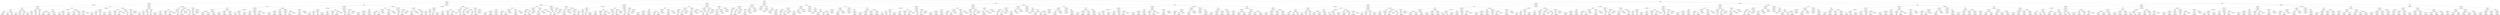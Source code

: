 digraph OutputGraph {
1834774659[label="Root node"]
1834774659->828911691
1834774659->792372548
1834774659->859319189
828911691[label="Click button\nDeactivate_OutputSelector"]
828911691->750083448
828911691->923502646
792372548[label="Click button\nActivate_OutputSelector"]
792372548->1444654453
792372548->857278589
792372548->813457600
859319189[label="Drag n Drop\nsetOutput"]
859319189->900986398
859319189->971196189
859319189->2018631323
900986398[label="Click button\nDeactivate_OutputSelector"]
900986398->1189990355
900986398->652691974
971196189[label="Click button\nActivate_OutputSelector"]
971196189->447538142
971196189->1285820800
971196189->662245839
2018631323[label="Drag n Drop\nsetOutput"]
2018631323->2105557319
2018631323->1866325167
2018631323->1180933687
2105557319[label="Click button\nDeactivate_OutputSelector"]
2105557319->908611835
2105557319->282897028
1866325167[label="Click button\nActivate_OutputSelector"]
1866325167->121555138
1866325167->720256069
1866325167->2125917191
1180933687[label="Drag n Drop\nsetOutput"]
1180933687->457310351
1180933687->171096644
457310351[label="Click button\nDeactivate_OutputSelector"]
457310351->140692375
457310351->237251278
171096644[label="Click button\nActivate_OutputSelector"]
171096644->1752580514
171096644->734996546
1752580514[label="Click button\nDeactivate_OutputSelector"]
1752580514->761011078
1752580514->2048070061
734996546[label="Click button\nActivate_OutputSelector"]
734996546->2045621111
734996546->1688307754
2045621111[label="Click button\nDeactivate_OutputSelector"]
2045621111->686993667
2045621111->1430474997
1688307754[label="Click button\nActivate_OutputSelector"]
1688307754->913846414
913846414[label="Click button\nDeactivate_OutputSelector"]
913846414->213636754
213636754[label="Click button\nDeactivate_OutputSelector"]
213636754->266694
266694[label="Click button\nDeactivate_OutputSelector"]
750083448[label="Click button\nDeactivate_OutputSelector"]
750083448->187358764
750083448->727720046
923502646[label="Click button\nActivate_OutputSelector"]
923502646->871443457
923502646->511709259
923502646->1772993425
871443457[label="Drag n Drop\nsetOutput"]
871443457->217408203
871443457->1109984274
871443457->315251629
511709259[label="Click button\nDeactivate_OutputSelector"]
511709259->591971454
511709259->2119974474
1772993425[label="Click button\nActivate_OutputSelector"]
1772993425->1509797141
1772993425->493775835
1772993425->1013646837
1509797141[label="Drag n Drop\nsetOutput"]
1509797141->374617808
1509797141->1926929699
1509797141->1854054333
493775835[label="Click button\nDeactivate_OutputSelector"]
493775835->1103456761
493775835->129006635
1013646837[label="Click button\nActivate_OutputSelector"]
1013646837->1403514622
1013646837->909873306
1403514622[label="Drag n Drop\nsetOutput"]
1403514622->9603655
1403514622->347356060
909873306[label="Click button\nDeactivate_OutputSelector"]
909873306->1152747874
1152747874[label="Click button\nDeactivate_OutputSelector"]
1444654453[label="Click button\nDeactivate_OutputSelector"]
1444654453->1783538731
1444654453->1358707091
857278589[label="Click button\nActivate_OutputSelector"]
857278589->1596459886
857278589->1040618384
857278589->566358720
813457600[label="Drag n Drop\nsetOutput"]
813457600->1143483536
813457600->696632549
813457600->222407599
1143483536[label="Click button\nDeactivate_OutputSelector"]
1143483536->1382970613
1143483536->1371581210
696632549[label="Click button\nActivate_OutputSelector"]
696632549->1075929572
696632549->1336008864
696632549->211964216
222407599[label="Drag n Drop\nsetOutput"]
222407599->1954691586
222407599->296654096
222407599->1555846785
1954691586[label="Click button\nDeactivate_OutputSelector"]
1954691586->1356029623
1954691586->1693411797
296654096[label="Click button\nActivate_OutputSelector"]
296654096->571298488
296654096->414302079
296654096->1033058179
1555846785[label="Drag n Drop\nsetOutput"]
1555846785->203528458
1555846785->1908827582
203528458[label="Click button\nDeactivate_OutputSelector"]
203528458->406968141
203528458->178130092
1908827582[label="Click button\nActivate_OutputSelector"]
1908827582->240252326
1908827582->651586722
240252326[label="Click button\nDeactivate_OutputSelector"]
240252326->1198920601
240252326->419481206
651586722[label="Click button\nActivate_OutputSelector"]
651586722->31816141
31816141[label="Click button\nDeactivate_OutputSelector"]
31816141->10453684
10453684[label="Click button\nDeactivate_OutputSelector"]
10453684->1748891581
1748891581[label="Click button\nDeactivate_OutputSelector"]
1189990355[label="Click button\nDeactivate_OutputSelector"]
1189990355->1012125378
1189990355->573260159
652691974[label="Click button\nActivate_OutputSelector"]
652691974->1171851871
652691974->741869260
652691974->306598338
1171851871[label="Drag n Drop\nsetOutput"]
1171851871->1184997613
1171851871->491539413
1171851871->2080807929
741869260[label="Click button\nDeactivate_OutputSelector"]
741869260->367671308
741869260->1141221137
306598338[label="Click button\nActivate_OutputSelector"]
306598338->1327198202
306598338->307539625
306598338->1972822693
1327198202[label="Drag n Drop\nsetOutput"]
1327198202->83491571
1327198202->936012306
1327198202->1241112667
307539625[label="Click button\nDeactivate_OutputSelector"]
307539625->871930958
307539625->115203978
1972822693[label="Click button\nActivate_OutputSelector"]
1972822693->1350492299
1972822693->969404150
1350492299[label="Drag n Drop\nsetOutput"]
1350492299->1964602908
1350492299->1520002131
969404150[label="Click button\nDeactivate_OutputSelector"]
969404150->210351005
210351005[label="Click button\nDeactivate_OutputSelector"]
447538142[label="Click button\nDeactivate_OutputSelector"]
447538142->611258073
447538142->2000149310
1285820800[label="Click button\nActivate_OutputSelector"]
1285820800->1947926679
1285820800->415495438
1285820800->1762490069
662245839[label="Drag n Drop\nsetOutput"]
662245839->1928646612
662245839->645440066
662245839->971288265
1928646612[label="Click button\nDeactivate_OutputSelector"]
1928646612->1418669008
1928646612->59084815
645440066[label="Click button\nActivate_OutputSelector"]
645440066->901040791
645440066->1885379340
645440066->1449355895
971288265[label="Drag n Drop\nsetOutput"]
971288265->417519344
971288265->1418539859
417519344[label="Click button\nDeactivate_OutputSelector"]
417519344->35961219
417519344->957302926
1418539859[label="Click button\nActivate_OutputSelector"]
1418539859->442793958
1418539859->1007215251
442793958[label="Click button\nDeactivate_OutputSelector"]
442793958->1800617903
442793958->645542197
1007215251[label="Click button\nActivate_OutputSelector"]
1007215251->540320335
540320335[label="Click button\nDeactivate_OutputSelector"]
540320335->1603010829
1603010829[label="Click button\nDeactivate_OutputSelector"]
1603010829->1620651388
1620651388[label="Click button\nDeactivate_OutputSelector"]
908611835[label="Click button\nDeactivate_OutputSelector"]
908611835->1752783215
908611835->1994308606
282897028[label="Click button\nActivate_OutputSelector"]
282897028->419978666
282897028->1950175420
282897028->1702863426
419978666[label="Drag n Drop\nsetOutput"]
419978666->511037213
419978666->1215334538
1950175420[label="Click button\nDeactivate_OutputSelector"]
1950175420->1410613549
1950175420->2109938810
1702863426[label="Click button\nActivate_OutputSelector"]
1702863426->344116759
1702863426->396907142
1702863426->734128012
344116759[label="Drag n Drop\nsetOutput"]
344116759->1195945669
344116759->1959406610
396907142[label="Click button\nDeactivate_OutputSelector"]
396907142->85167525
396907142->1186483773
734128012[label="Click button\nActivate_OutputSelector"]
734128012->1847110416
734128012->361160680
1847110416[label="Drag n Drop\nsetOutput"]
1847110416->1238762338
361160680[label="Click button\nDeactivate_OutputSelector"]
361160680->24657101
24657101[label="Click button\nDeactivate_OutputSelector"]
121555138[label="Click button\nDeactivate_OutputSelector"]
121555138->2095036283
121555138->1132932169
720256069[label="Click button\nActivate_OutputSelector"]
720256069->1600950081
720256069->1345398104
720256069->1250614665
2125917191[label="Drag n Drop\nsetOutput"]
2125917191->1658221466
2125917191->1832891943
1658221466[label="Click button\nDeactivate_OutputSelector"]
1658221466->1909453433
1658221466->188227663
1832891943[label="Click button\nActivate_OutputSelector"]
1832891943->298920010
1832891943->984357737
298920010[label="Click button\nDeactivate_OutputSelector"]
298920010->2033952918
298920010->1001999880
984357737[label="Click button\nActivate_OutputSelector"]
984357737->45223386
45223386[label="Click button\nDeactivate_OutputSelector"]
45223386->2007721111
2007721111[label="Click button\nDeactivate_OutputSelector"]
2007721111->358167266
358167266[label="Click button\nDeactivate_OutputSelector"]
140692375[label="Click button\nDeactivate_OutputSelector"]
140692375->320577121
140692375->2050685971
237251278[label="Click button\nActivate_OutputSelector"]
237251278->914063894
237251278->1721339467
914063894[label="Click button\nDeactivate_OutputSelector"]
914063894->1800213132
914063894->285006941
1721339467[label="Click button\nActivate_OutputSelector"]
1721339467->1223124577
1721339467->1341296555
1223124577[label="Click button\nDeactivate_OutputSelector"]
1223124577->1035357326
1223124577->190586441
1341296555[label="Click button\nActivate_OutputSelector"]
1341296555->1288196210
1288196210[label="Click button\nDeactivate_OutputSelector"]
1288196210->1931056063
1931056063[label="Click button\nDeactivate_OutputSelector"]
761011078[label="Click button\nDeactivate_OutputSelector"]
761011078->338893730
761011078->660288266
2048070061[label="Click button\nActivate_OutputSelector"]
2048070061->1416882613
2048070061->99915108
1416882613[label="Click button\nDeactivate_OutputSelector"]
1416882613->2088491849
1416882613->662295928
99915108[label="Click button\nActivate_OutputSelector"]
99915108->799919495
799919495[label="Click button\nDeactivate_OutputSelector"]
799919495->999322245
999322245[label="Click button\nDeactivate_OutputSelector"]
686993667[label="Click button\nDeactivate_OutputSelector"]
686993667->139368528
686993667->1609674866
1430474997[label="Click button\nActivate_OutputSelector"]
1430474997->1953971603
1953971603[label="Click button\nDeactivate_OutputSelector"]
1953971603->1080801697
1080801697[label="Click button\nDeactivate_OutputSelector"]
187358764[label="Click button\nDeactivate_OutputSelector"]
187358764->1617435153
727720046[label="Click button\nActivate_OutputSelector"]
727720046->1384612745
727720046->1053606323
727720046->1958801146
1384612745[label="Drag n Drop\nsetOutput"]
1384612745->646552312
1384612745->337453964
1384612745->84461221
1053606323[label="Click button\nDeactivate_OutputSelector"]
1053606323->53050680
1958801146[label="Click button\nActivate_OutputSelector"]
1958801146->417065255
1958801146->229116977
1958801146->330853368
417065255[label="Drag n Drop\nsetOutput"]
417065255->817393893
417065255->486269792
417065255->1561117309
229116977[label="Click button\nDeactivate_OutputSelector"]
229116977->1890896964
330853368[label="Click button\nActivate_OutputSelector"]
330853368->1842265642
330853368->539422648
1842265642[label="Drag n Drop\nsetOutput"]
1842265642->1547970949
1842265642->2130840085
539422648[label="Click button\nDeactivate_OutputSelector"]
217408203[label="Drag n Drop\nsetOutput"]
217408203->1592011223
217408203->1433866988
217408203->2088464329
1109984274[label="Click button\nDeactivate_OutputSelector"]
1109984274->199767288
1109984274->971869155
315251629[label="Click button\nActivate_OutputSelector"]
315251629->444269003
315251629->28492802
315251629->2137153580
444269003[label="Drag n Drop\nsetOutput"]
444269003->328739338
444269003->1794113682
444269003->850765847
28492802[label="Click button\nDeactivate_OutputSelector"]
28492802->875468803
28492802->1593706424
2137153580[label="Click button\nActivate_OutputSelector"]
2137153580->2007822784
2137153580->2066985377
2007822784[label="Drag n Drop\nsetOutput"]
2007822784->2127757367
2007822784->1320377325
2066985377[label="Click button\nDeactivate_OutputSelector"]
2066985377->1633176824
1633176824[label="Click button\nDeactivate_OutputSelector"]
591971454[label="Click button\nDeactivate_OutputSelector"]
591971454->1814388661
2119974474[label="Click button\nActivate_OutputSelector"]
2119974474->162438027
2119974474->644204452
2119974474->1679160237
162438027[label="Drag n Drop\nsetOutput"]
162438027->1563498032
162438027->1101519132
162438027->1923014384
644204452[label="Click button\nDeactivate_OutputSelector"]
644204452->473864538
1679160237[label="Click button\nActivate_OutputSelector"]
1679160237->1371927090
1679160237->446683791
1371927090[label="Drag n Drop\nsetOutput"]
1371927090->1959129072
1371927090->1863037300
446683791[label="Click button\nDeactivate_OutputSelector"]
374617808[label="Drag n Drop\nsetOutput"]
374617808->1756327840
374617808->1439278865
374617808->704084247
1926929699[label="Click button\nDeactivate_OutputSelector"]
1926929699->909044359
1926929699->1109876955
1854054333[label="Click button\nActivate_OutputSelector"]
1854054333->659024843
1854054333->1657368722
659024843[label="Drag n Drop\nsetOutput"]
659024843->385725417
659024843->1781436873
1657368722[label="Click button\nDeactivate_OutputSelector"]
1657368722->392518037
392518037[label="Click button\nDeactivate_OutputSelector"]
1103456761[label="Click button\nDeactivate_OutputSelector"]
1103456761->2128367922
129006635[label="Click button\nActivate_OutputSelector"]
129006635->844556975
129006635->1749655802
844556975[label="Drag n Drop\nsetOutput"]
844556975->971485843
844556975->444395160
1749655802[label="Click button\nDeactivate_OutputSelector"]
9603655[label="Drag n Drop\nsetOutput"]
9603655->1329854
9603655->876019708
347356060[label="Click button\nDeactivate_OutputSelector"]
347356060->115348524
115348524[label="Click button\nDeactivate_OutputSelector"]
1783538731[label="Click button\nDeactivate_OutputSelector"]
1783538731->1632393274
1783538731->1530165693
1358707091[label="Click button\nActivate_OutputSelector"]
1358707091->1378129426
1358707091->1610129887
1358707091->1011574962
1378129426[label="Drag n Drop\nsetOutput"]
1378129426->2059836682
1378129426->91241087
1378129426->185625251
1610129887[label="Click button\nDeactivate_OutputSelector"]
1610129887->1657338113
1610129887->2018763601
1011574962[label="Click button\nActivate_OutputSelector"]
1011574962->1265703054
1011574962->1845705043
1265703054[label="Drag n Drop\nsetOutput"]
1265703054->363376786
1265703054->1977633881
1845705043[label="Click button\nDeactivate_OutputSelector"]
1845705043->1488233348
1488233348[label="Click button\nDeactivate_OutputSelector"]
1596459886[label="Click button\nDeactivate_OutputSelector"]
1596459886->995843227
1596459886->1797055118
1040618384[label="Click button\nActivate_OutputSelector"]
1040618384->895356818
1040618384->844125597
566358720[label="Drag n Drop\nsetOutput"]
566358720->941936697
566358720->2028104442
566358720->1490911510
941936697[label="Click button\nDeactivate_OutputSelector"]
941936697->910555374
941936697->735702296
2028104442[label="Click button\nActivate_OutputSelector"]
2028104442->1885133093
2028104442->1605649860
1490911510[label="Drag n Drop\nsetOutput"]
1490911510->877688818
1490911510->250792883
1490911510->1713069167
877688818[label="Click button\nDeactivate_OutputSelector"]
877688818->240234440
877688818->350976720
250792883[label="Click button\nActivate_OutputSelector"]
250792883->1875638378
250792883->941764733
1713069167[label="Drag n Drop\nsetOutput"]
1713069167->1285389141
1713069167->1997287614
1285389141[label="Click button\nDeactivate_OutputSelector"]
1285389141->1096042241
1285389141->67220521
1997287614[label="Click button\nActivate_OutputSelector"]
1997287614->198898125
198898125[label="Click button\nDeactivate_OutputSelector"]
198898125->1396232143
1396232143[label="Click button\nDeactivate_OutputSelector"]
1396232143->919816632
919816632[label="Click button\nDeactivate_OutputSelector"]
1382970613[label="Click button\nDeactivate_OutputSelector"]
1382970613->1770842918
1382970613->581059053
1371581210[label="Click button\nActivate_OutputSelector"]
1371581210->1251360862
1371581210->1314652563
1371581210->2053866005
1251360862[label="Drag n Drop\nsetOutput"]
1251360862->673804157
1251360862->945196068
1251360862->973778017
1314652563[label="Click button\nDeactivate_OutputSelector"]
1314652563->314257932
1314652563->1070775151
2053866005[label="Click button\nActivate_OutputSelector"]
2053866005->605000997
2053866005->2064171681
605000997[label="Drag n Drop\nsetOutput"]
605000997->2082608929
605000997->572307250
2064171681[label="Click button\nDeactivate_OutputSelector"]
2064171681->188695837
188695837[label="Click button\nDeactivate_OutputSelector"]
1075929572[label="Click button\nDeactivate_OutputSelector"]
1075929572->1725069487
1075929572->66149862
1336008864[label="Click button\nActivate_OutputSelector"]
1336008864->1531685135
1336008864->1145587356
211964216[label="Drag n Drop\nsetOutput"]
211964216->1695796937
211964216->2003640822
211964216->500226747
1695796937[label="Click button\nDeactivate_OutputSelector"]
1695796937->2059942471
1695796937->1869236810
2003640822[label="Click button\nActivate_OutputSelector"]
2003640822->724793707
2003640822->1080587765
500226747[label="Drag n Drop\nsetOutput"]
500226747->169363676
500226747->1079470257
169363676[label="Click button\nDeactivate_OutputSelector"]
169363676->714759543
169363676->2087601530
1079470257[label="Click button\nActivate_OutputSelector"]
1079470257->731090024
731090024[label="Click button\nDeactivate_OutputSelector"]
731090024->1676088881
1676088881[label="Click button\nDeactivate_OutputSelector"]
1676088881->1482825268
1482825268[label="Click button\nDeactivate_OutputSelector"]
1356029623[label="Click button\nDeactivate_OutputSelector"]
1356029623->296555841
1356029623->2051958647
1693411797[label="Click button\nActivate_OutputSelector"]
1693411797->829092956
1693411797->1691409756
1693411797->1282733753
829092956[label="Drag n Drop\nsetOutput"]
829092956->317854438
829092956->1387709377
1691409756[label="Click button\nDeactivate_OutputSelector"]
1691409756->1559092819
1691409756->77548239
1282733753[label="Click button\nActivate_OutputSelector"]
1282733753->1978162791
1282733753->1787689130
1978162791[label="Drag n Drop\nsetOutput"]
1978162791->247502733
1787689130[label="Click button\nDeactivate_OutputSelector"]
1787689130->102609292
102609292[label="Click button\nDeactivate_OutputSelector"]
571298488[label="Click button\nDeactivate_OutputSelector"]
571298488->125002103
571298488->671338355
414302079[label="Click button\nActivate_OutputSelector"]
414302079->304651147
414302079->670813181
1033058179[label="Drag n Drop\nsetOutput"]
1033058179->67986317
1033058179->184729615
67986317[label="Click button\nDeactivate_OutputSelector"]
67986317->1636769390
67986317->2065103307
184729615[label="Click button\nActivate_OutputSelector"]
184729615->560577935
560577935[label="Click button\nDeactivate_OutputSelector"]
560577935->622594156
622594156[label="Click button\nDeactivate_OutputSelector"]
622594156->1399651708
1399651708[label="Click button\nDeactivate_OutputSelector"]
406968141[label="Click button\nDeactivate_OutputSelector"]
406968141->410387118
406968141->1806301709
178130092[label="Click button\nActivate_OutputSelector"]
178130092->1683989171
178130092->1119013184
1683989171[label="Click button\nDeactivate_OutputSelector"]
1683989171->1740286709
1683989171->271446023
1119013184[label="Click button\nActivate_OutputSelector"]
1119013184->938042333
938042333[label="Click button\nDeactivate_OutputSelector"]
938042333->1000038104
1000038104[label="Click button\nDeactivate_OutputSelector"]
1198920601[label="Click button\nDeactivate_OutputSelector"]
1198920601->1433392506
1198920601->556296296
419481206[label="Click button\nActivate_OutputSelector"]
419481206->1675531481
1675531481[label="Click button\nDeactivate_OutputSelector"]
1675531481->704538056
704538056[label="Click button\nDeactivate_OutputSelector"]
1012125378[label="Click button\nDeactivate_OutputSelector"]
1012125378->2093761281
573260159[label="Click button\nActivate_OutputSelector"]
573260159->1178810025
573260159->1723446600
573260159->707575464
1178810025[label="Drag n Drop\nsetOutput"]
1178810025->1603870009
1178810025->1028504119
1178810025->972853330
1723446600[label="Click button\nDeactivate_OutputSelector"]
1723446600->1952912699
707575464[label="Click button\nActivate_OutputSelector"]
707575464->463671345
707575464->1853624099
707575464->314964864
463671345[label="Drag n Drop\nsetOutput"]
463671345->67279393
463671345->1188359829
463671345->1165728903
1853624099[label="Click button\nDeactivate_OutputSelector"]
1853624099->912361140
314964864[label="Click button\nActivate_OutputSelector"]
314964864->1020440400
314964864->737397858
1020440400[label="Drag n Drop\nsetOutput"]
1020440400->317672569
1020440400->478520741
737397858[label="Click button\nDeactivate_OutputSelector"]
1184997613[label="Drag n Drop\nsetOutput"]
1184997613->171835972
1184997613->1829159836
491539413[label="Click button\nDeactivate_OutputSelector"]
491539413->1460956847
491539413->2121191378
2080807929[label="Click button\nActivate_OutputSelector"]
2080807929->487466199
2080807929->194293288
2080807929->1312147976
487466199[label="Drag n Drop\nsetOutput"]
487466199->761461589
487466199->1029873850
194293288[label="Click button\nDeactivate_OutputSelector"]
194293288->371602130
194293288->634553434
1312147976[label="Click button\nActivate_OutputSelector"]
1312147976->535774236
1312147976->358652581
535774236[label="Drag n Drop\nsetOutput"]
535774236->2034815385
358652581[label="Click button\nDeactivate_OutputSelector"]
358652581->465097220
465097220[label="Click button\nDeactivate_OutputSelector"]
367671308[label="Click button\nDeactivate_OutputSelector"]
367671308->48501460
1141221137[label="Click button\nActivate_OutputSelector"]
1141221137->1267736007
1141221137->1653807762
1141221137->666212813
1267736007[label="Drag n Drop\nsetOutput"]
1267736007->59012633
1267736007->1835361564
1267736007->466700640
1653807762[label="Click button\nDeactivate_OutputSelector"]
1653807762->1227377636
666212813[label="Click button\nActivate_OutputSelector"]
666212813->1955498817
666212813->978883631
1955498817[label="Drag n Drop\nsetOutput"]
1955498817->224966550
1955498817->1441587130
978883631[label="Click button\nDeactivate_OutputSelector"]
83491571[label="Drag n Drop\nsetOutput"]
83491571->844388456
83491571->1064840616
936012306[label="Click button\nDeactivate_OutputSelector"]
936012306->1795002661
936012306->759450371
1241112667[label="Click button\nActivate_OutputSelector"]
1241112667->1587071276
1241112667->12556345
1587071276[label="Drag n Drop\nsetOutput"]
1587071276->581093009
12556345[label="Click button\nDeactivate_OutputSelector"]
12556345->1822059354
1822059354[label="Click button\nDeactivate_OutputSelector"]
871930958[label="Click button\nDeactivate_OutputSelector"]
871930958->234756458
115203978[label="Click button\nActivate_OutputSelector"]
115203978->624330067
115203978->510336827
624330067[label="Drag n Drop\nsetOutput"]
624330067->181365271
624330067->926814604
510336827[label="Click button\nDeactivate_OutputSelector"]
1964602908[label="Drag n Drop\nsetOutput"]
1964602908->1274157737
1520002131[label="Click button\nDeactivate_OutputSelector"]
1520002131->62157875
62157875[label="Click button\nDeactivate_OutputSelector"]
611258073[label="Click button\nDeactivate_OutputSelector"]
611258073->1010352683
611258073->844346352
2000149310[label="Click button\nActivate_OutputSelector"]
2000149310->357198688
2000149310->1221555851
2000149310->745522437
357198688[label="Drag n Drop\nsetOutput"]
357198688->1576002061
357198688->803337129
357198688->457438414
1221555851[label="Click button\nDeactivate_OutputSelector"]
1221555851->175967838
1221555851->406471347
745522437[label="Click button\nActivate_OutputSelector"]
745522437->418447922
745522437->1992764776
418447922[label="Drag n Drop\nsetOutput"]
418447922->242631620
418447922->1985675334
1992764776[label="Click button\nDeactivate_OutputSelector"]
1992764776->1349464158
1349464158[label="Click button\nDeactivate_OutputSelector"]
1947926679[label="Click button\nDeactivate_OutputSelector"]
1947926679->869307539
1947926679->1120557432
415495438[label="Click button\nActivate_OutputSelector"]
415495438->1924659081
415495438->198999606
1762490069[label="Drag n Drop\nsetOutput"]
1762490069->954339663
1762490069->31356598
1762490069->876849071
954339663[label="Click button\nDeactivate_OutputSelector"]
954339663->1169550583
954339663->718827490
31356598[label="Click button\nActivate_OutputSelector"]
31356598->1738110055
31356598->195644244
876849071[label="Drag n Drop\nsetOutput"]
876849071->395345351
876849071->254910439
395345351[label="Click button\nDeactivate_OutputSelector"]
395345351->49872508
395345351->688619626
254910439[label="Click button\nActivate_OutputSelector"]
254910439->840680499
840680499[label="Click button\nDeactivate_OutputSelector"]
840680499->1022233080
1022233080[label="Click button\nDeactivate_OutputSelector"]
1022233080->802199560
802199560[label="Click button\nDeactivate_OutputSelector"]
1418669008[label="Click button\nDeactivate_OutputSelector"]
1418669008->665669054
1418669008->1657473355
59084815[label="Click button\nActivate_OutputSelector"]
59084815->2144292248
59084815->49248182
59084815->932990779
2144292248[label="Drag n Drop\nsetOutput"]
2144292248->1997915906
2144292248->918327650
49248182[label="Click button\nDeactivate_OutputSelector"]
49248182->367842561
49248182->1871986661
932990779[label="Click button\nActivate_OutputSelector"]
932990779->1844382877
932990779->1764052941
1844382877[label="Drag n Drop\nsetOutput"]
1844382877->278548905
1764052941[label="Click button\nDeactivate_OutputSelector"]
1764052941->57095875
57095875[label="Click button\nDeactivate_OutputSelector"]
901040791[label="Click button\nDeactivate_OutputSelector"]
901040791->1832664563
901040791->235361420
1885379340[label="Click button\nActivate_OutputSelector"]
1885379340->54508166
1885379340->1290712340
1449355895[label="Drag n Drop\nsetOutput"]
1449355895->1269980033
1449355895->714447098
1269980033[label="Click button\nDeactivate_OutputSelector"]
1269980033->1131305709
1269980033->34840625
714447098[label="Click button\nActivate_OutputSelector"]
714447098->1450832391
1450832391[label="Click button\nDeactivate_OutputSelector"]
1450832391->1610667499
1610667499[label="Click button\nDeactivate_OutputSelector"]
1610667499->1457285258
1457285258[label="Click button\nDeactivate_OutputSelector"]
35961219[label="Click button\nDeactivate_OutputSelector"]
35961219->542337171
35961219->1140235129
957302926[label="Click button\nActivate_OutputSelector"]
957302926->1935230922
957302926->1786272239
1935230922[label="Click button\nDeactivate_OutputSelector"]
1935230922->56135813
1935230922->729288058
1786272239[label="Click button\nActivate_OutputSelector"]
1786272239->1455217377
1455217377[label="Click button\nDeactivate_OutputSelector"]
1455217377->147199556
147199556[label="Click button\nDeactivate_OutputSelector"]
1800617903[label="Click button\nDeactivate_OutputSelector"]
1800617903->81776348
1800617903->25546756
645542197[label="Click button\nActivate_OutputSelector"]
645542197->2015082339
2015082339[label="Click button\nDeactivate_OutputSelector"]
2015082339->1671758383
1671758383[label="Click button\nDeactivate_OutputSelector"]
1752783215[label="Click button\nDeactivate_OutputSelector"]
1752783215->1714589380
1994308606[label="Click button\nActivate_OutputSelector"]
1994308606->20650567
1994308606->1329212402
1994308606->1947944320
20650567[label="Drag n Drop\nsetOutput"]
20650567->711987725
20650567->598812991
1329212402[label="Click button\nDeactivate_OutputSelector"]
1329212402->1141569895
1947944320[label="Click button\nActivate_OutputSelector"]
1947944320->746322967
1947944320->2145607889
1947944320->686389999
746322967[label="Drag n Drop\nsetOutput"]
746322967->2022045156
746322967->584223117
2145607889[label="Click button\nDeactivate_OutputSelector"]
2145607889->742693335
686389999[label="Click button\nActivate_OutputSelector"]
686389999->1271924981
686389999->1190933429
1271924981[label="Drag n Drop\nsetOutput"]
1271924981->1470551163
1190933429[label="Click button\nDeactivate_OutputSelector"]
511037213[label="Click button\nDeactivate_OutputSelector"]
511037213->164103218
511037213->713782178
1215334538[label="Click button\nActivate_OutputSelector"]
1215334538->693413504
1215334538->1954493106
693413504[label="Click button\nDeactivate_OutputSelector"]
693413504->1255768030
693413504->223997494
1954493106[label="Click button\nActivate_OutputSelector"]
1954493106->187048467
187048467[label="Click button\nDeactivate_OutputSelector"]
187048467->1955009308
1955009308[label="Click button\nDeactivate_OutputSelector"]
1410613549[label="Click button\nDeactivate_OutputSelector"]
1410613549->1341640456
2109938810[label="Click button\nActivate_OutputSelector"]
2109938810->372850492
2109938810->140937098
2109938810->55343445
372850492[label="Drag n Drop\nsetOutput"]
372850492->296860964
372850492->737709967
140937098[label="Click button\nDeactivate_OutputSelector"]
140937098->1268321238
55343445[label="Click button\nActivate_OutputSelector"]
55343445->752366944
55343445->647514272
752366944[label="Drag n Drop\nsetOutput"]
752366944->1472730155
647514272[label="Click button\nDeactivate_OutputSelector"]
1195945669[label="Click button\nDeactivate_OutputSelector"]
1195945669->279199763
1195945669->258648046
1959406610[label="Click button\nActivate_OutputSelector"]
1959406610->590807594
590807594[label="Click button\nDeactivate_OutputSelector"]
590807594->1886332277
1886332277[label="Click button\nDeactivate_OutputSelector"]
85167525[label="Click button\nDeactivate_OutputSelector"]
85167525->285498878
1186483773[label="Click button\nActivate_OutputSelector"]
1186483773->901175148
1186483773->1996033792
901175148[label="Drag n Drop\nsetOutput"]
901175148->1497892357
1996033792[label="Click button\nDeactivate_OutputSelector"]
1238762338[label="Click button\nDeactivate_OutputSelector"]
1238762338->126050318
126050318[label="Click button\nDeactivate_OutputSelector"]
2095036283[label="Click button\nDeactivate_OutputSelector"]
2095036283->1108818684
2095036283->52533322
1132932169[label="Click button\nActivate_OutputSelector"]
1132932169->311763937
1132932169->2103874126
1132932169->1494187827
311763937[label="Drag n Drop\nsetOutput"]
311763937->141040371
311763937->1791052756
2103874126[label="Click button\nDeactivate_OutputSelector"]
2103874126->945390093
2103874126->2087272545
1494187827[label="Click button\nActivate_OutputSelector"]
1494187827->1644290070
1494187827->1763636894
1644290070[label="Drag n Drop\nsetOutput"]
1644290070->1875981564
1763636894[label="Click button\nDeactivate_OutputSelector"]
1763636894->267240894
267240894[label="Click button\nDeactivate_OutputSelector"]
1600950081[label="Click button\nDeactivate_OutputSelector"]
1600950081->1129399581
1600950081->210802034
1345398104[label="Click button\nActivate_OutputSelector"]
1345398104->1749251535
1345398104->619421315
1250614665[label="Drag n Drop\nsetOutput"]
1250614665->1760804196
1250614665->1511466512
1760804196[label="Click button\nDeactivate_OutputSelector"]
1760804196->633606821
1760804196->1805918721
1511466512[label="Click button\nActivate_OutputSelector"]
1511466512->1689560796
1689560796[label="Click button\nDeactivate_OutputSelector"]
1689560796->272034091
272034091[label="Click button\nDeactivate_OutputSelector"]
272034091->84282974
84282974[label="Click button\nDeactivate_OutputSelector"]
1909453433[label="Click button\nDeactivate_OutputSelector"]
1909453433->1352220645
1909453433->2100427961
188227663[label="Click button\nActivate_OutputSelector"]
188227663->1556551141
188227663->309239033
1556551141[label="Click button\nDeactivate_OutputSelector"]
1556551141->470001891
1556551141->876928371
309239033[label="Click button\nActivate_OutputSelector"]
309239033->354862036
354862036[label="Click button\nDeactivate_OutputSelector"]
354862036->604151333
604151333[label="Click button\nDeactivate_OutputSelector"]
2033952918[label="Click button\nDeactivate_OutputSelector"]
2033952918->668770715
2033952918->99998607
1001999880[label="Click button\nActivate_OutputSelector"]
1001999880->1344375895
1344375895[label="Click button\nDeactivate_OutputSelector"]
1344375895->1250217178
1250217178[label="Click button\nDeactivate_OutputSelector"]
320577121[label="Click button\nDeactivate_OutputSelector"]
320577121->1420108398
2050685971[label="Click button\nActivate_OutputSelector"]
2050685971->628592428
2050685971->1280877803
628592428[label="Click button\nDeactivate_OutputSelector"]
628592428->1337157493
1280877803[label="Click button\nActivate_OutputSelector"]
1280877803->189618996
1280877803->60733624
189618996[label="Click button\nDeactivate_OutputSelector"]
189618996->695286243
60733624[label="Click button\nActivate_OutputSelector"]
60733624->1217362774
1217362774[label="Click button\nDeactivate_OutputSelector"]
1800213132[label="Click button\nDeactivate_OutputSelector"]
1800213132->1139437649
285006941[label="Click button\nActivate_OutputSelector"]
285006941->1416886444
285006941->164302725
1416886444[label="Click button\nDeactivate_OutputSelector"]
1416886444->1919412680
164302725[label="Click button\nActivate_OutputSelector"]
164302725->69567526
69567526[label="Click button\nDeactivate_OutputSelector"]
1035357326[label="Click button\nDeactivate_OutputSelector"]
1035357326->990305514
190586441[label="Click button\nActivate_OutputSelector"]
190586441->1066509548
1066509548[label="Click button\nDeactivate_OutputSelector"]
338893730[label="Click button\nDeactivate_OutputSelector"]
338893730->1927455374
660288266[label="Click button\nActivate_OutputSelector"]
660288266->2099139470
660288266->1375719374
2099139470[label="Click button\nDeactivate_OutputSelector"]
2099139470->1906575216
1375719374[label="Click button\nActivate_OutputSelector"]
1375719374->1206158425
1206158425[label="Click button\nDeactivate_OutputSelector"]
2088491849[label="Click button\nDeactivate_OutputSelector"]
2088491849->1806504942
662295928[label="Click button\nActivate_OutputSelector"]
662295928->804758908
804758908[label="Click button\nDeactivate_OutputSelector"]
139368528[label="Click button\nDeactivate_OutputSelector"]
139368528->730957950
1609674866[label="Click button\nActivate_OutputSelector"]
1609674866->1603804810
1603804810[label="Click button\nDeactivate_OutputSelector"]
1617435153[label="Click button\nActivate_OutputSelector"]
1617435153->2080188173
1617435153->688850451
2080188173[label="Drag n Drop\nsetOutput"]
2080188173->425188980
2080188173->1473093291
688850451[label="Click button\nActivate_OutputSelector"]
688850451->2087459221
688850451->486786308
2087459221[label="Drag n Drop\nsetOutput"]
2087459221->1652267133
2087459221->542664974
486786308[label="Click button\nActivate_OutputSelector"]
486786308->207169209
207169209[label="Drag n Drop\nsetOutput"]
207169209->821903876
821903876[label="Drag n Drop\nsetOutput"]
821903876->1123626428
1123626428[label="Drag n Drop\nsetOutput"]
646552312[label="Drag n Drop\nsetOutput"]
646552312->1965667325
646552312->82305827
646552312->334565721
337453964[label="Click button\nDeactivate_OutputSelector"]
337453964->933885001
84461221[label="Click button\nActivate_OutputSelector"]
84461221->1994719531
84461221->883944200
84461221->158299454
1994719531[label="Drag n Drop\nsetOutput"]
1994719531->1954168392
1994719531->93267126
1994719531->2025008019
883944200[label="Click button\nDeactivate_OutputSelector"]
883944200->988937677
158299454[label="Click button\nActivate_OutputSelector"]
158299454->1699593206
158299454->1383024495
1699593206[label="Drag n Drop\nsetOutput"]
1699593206->129692337
1699593206->43206254
1383024495[label="Click button\nDeactivate_OutputSelector"]
53050680[label="Click button\nActivate_OutputSelector"]
53050680->318038292
53050680->182776261
318038292[label="Drag n Drop\nsetOutput"]
318038292->1019003417
318038292->208344694
182776261[label="Click button\nActivate_OutputSelector"]
182776261->1250927448
1250927448[label="Drag n Drop\nsetOutput"]
1250927448->472714406
472714406[label="Drag n Drop\nsetOutput"]
472714406->1369011389
1369011389[label="Drag n Drop\nsetOutput"]
817393893[label="Drag n Drop\nsetOutput"]
817393893->834620965
817393893->111376551
817393893->1447436120
486269792[label="Click button\nDeactivate_OutputSelector"]
486269792->364115624
1561117309[label="Click button\nActivate_OutputSelector"]
1561117309->1510382265
1561117309->1738020315
1510382265[label="Drag n Drop\nsetOutput"]
1510382265->834867711
1510382265->2110952926
1738020315[label="Click button\nDeactivate_OutputSelector"]
1890896964[label="Click button\nActivate_OutputSelector"]
1890896964->208495195
208495195[label="Drag n Drop\nsetOutput"]
208495195->1632914108
1632914108[label="Drag n Drop\nsetOutput"]
1632914108->1693888143
1693888143[label="Drag n Drop\nsetOutput"]
1547970949[label="Drag n Drop\nsetOutput"]
1547970949->2134794769
1547970949->1486392154
2130840085[label="Click button\nDeactivate_OutputSelector"]
1592011223[label="Drag n Drop\nsetOutput"]
1592011223->115666727
1592011223->537980154
1433866988[label="Click button\nDeactivate_OutputSelector"]
1433866988->926294408
1433866988->1121158153
2088464329[label="Click button\nActivate_OutputSelector"]
2088464329->1283558693
2088464329->1297719136
2088464329->921599820
1283558693[label="Drag n Drop\nsetOutput"]
1283558693->1676112576
1283558693->1881067133
1297719136[label="Click button\nDeactivate_OutputSelector"]
1297719136->1988536844
1297719136->50738847
921599820[label="Click button\nActivate_OutputSelector"]
921599820->216793670
921599820->1518946378
216793670[label="Drag n Drop\nsetOutput"]
216793670->1793663157
1518946378[label="Click button\nDeactivate_OutputSelector"]
1518946378->1868726760
1868726760[label="Click button\nDeactivate_OutputSelector"]
199767288[label="Click button\nDeactivate_OutputSelector"]
199767288->742317945
971869155[label="Click button\nActivate_OutputSelector"]
971869155->1405196192
971869155->1254732885
971869155->6184655
1405196192[label="Drag n Drop\nsetOutput"]
1405196192->866281529
1405196192->1802014890
1405196192->502382589
1254732885[label="Click button\nDeactivate_OutputSelector"]
1254732885->1785956966
6184655[label="Click button\nActivate_OutputSelector"]
6184655->1199793443
6184655->56951171
1199793443[label="Drag n Drop\nsetOutput"]
1199793443->1548108082
1199793443->140667122
56951171[label="Click button\nDeactivate_OutputSelector"]
328739338[label="Drag n Drop\nsetOutput"]
328739338->1960307754
328739338->198309204
1794113682[label="Click button\nDeactivate_OutputSelector"]
1794113682->88171484
1794113682->134415158
850765847[label="Click button\nActivate_OutputSelector"]
850765847->2110247509
850765847->1237453558
2110247509[label="Drag n Drop\nsetOutput"]
2110247509->1650311758
1237453558[label="Click button\nDeactivate_OutputSelector"]
1237453558->2038415701
2038415701[label="Click button\nDeactivate_OutputSelector"]
875468803[label="Click button\nDeactivate_OutputSelector"]
875468803->846066116
1593706424[label="Click button\nActivate_OutputSelector"]
1593706424->1343984825
1593706424->1119954629
1343984825[label="Drag n Drop\nsetOutput"]
1343984825->383283648
1343984825->1544814583
1119954629[label="Click button\nDeactivate_OutputSelector"]
2127757367[label="Drag n Drop\nsetOutput"]
2127757367->621404251
1320377325[label="Click button\nDeactivate_OutputSelector"]
1320377325->728271196
728271196[label="Click button\nDeactivate_OutputSelector"]
1814388661[label="Click button\nActivate_OutputSelector"]
1814388661->1544686919
1814388661->623239050
1544686919[label="Drag n Drop\nsetOutput"]
1544686919->1500966931
1544686919->260808008
623239050[label="Click button\nActivate_OutputSelector"]
623239050->386066929
386066929[label="Drag n Drop\nsetOutput"]
386066929->1078778116
1078778116[label="Drag n Drop\nsetOutput"]
1078778116->1966847638
1966847638[label="Drag n Drop\nsetOutput"]
1563498032[label="Drag n Drop\nsetOutput"]
1563498032->592473595
1563498032->1969523673
1563498032->471437253
1101519132[label="Click button\nDeactivate_OutputSelector"]
1101519132->1378737388
1923014384[label="Click button\nActivate_OutputSelector"]
1923014384->1090728986
1923014384->961656910
1090728986[label="Drag n Drop\nsetOutput"]
1090728986->605759048
1090728986->1919832956
961656910[label="Click button\nDeactivate_OutputSelector"]
473864538[label="Click button\nActivate_OutputSelector"]
473864538->690695317
690695317[label="Drag n Drop\nsetOutput"]
690695317->1367080784
1367080784[label="Drag n Drop\nsetOutput"]
1367080784->599197435
599197435[label="Drag n Drop\nsetOutput"]
1959129072[label="Drag n Drop\nsetOutput"]
1959129072->1160469262
1959129072->560404380
1863037300[label="Click button\nDeactivate_OutputSelector"]
1756327840[label="Drag n Drop\nsetOutput"]
1756327840->2000622565
1756327840->1311988876
1439278865[label="Click button\nDeactivate_OutputSelector"]
1439278865->234951536
1439278865->1755522366
704084247[label="Click button\nActivate_OutputSelector"]
704084247->786579229
704084247->127770871
786579229[label="Drag n Drop\nsetOutput"]
786579229->2108865544
127770871[label="Click button\nDeactivate_OutputSelector"]
127770871->1633087920
1633087920[label="Click button\nDeactivate_OutputSelector"]
909044359[label="Click button\nDeactivate_OutputSelector"]
909044359->320179133
1109876955[label="Click button\nActivate_OutputSelector"]
1109876955->1804152596
1109876955->2071068979
1804152596[label="Drag n Drop\nsetOutput"]
1804152596->2041379477
1804152596->1266125467
2071068979[label="Click button\nDeactivate_OutputSelector"]
385725417[label="Drag n Drop\nsetOutput"]
385725417->355265746
1781436873[label="Click button\nDeactivate_OutputSelector"]
1781436873->946854362
946854362[label="Click button\nDeactivate_OutputSelector"]
2128367922[label="Click button\nActivate_OutputSelector"]
2128367922->927437864
927437864[label="Drag n Drop\nsetOutput"]
927437864->1011870322
1011870322[label="Drag n Drop\nsetOutput"]
1011870322->581501261
581501261[label="Drag n Drop\nsetOutput"]
971485843[label="Drag n Drop\nsetOutput"]
971485843->93616130
971485843->1448267306
444395160[label="Click button\nDeactivate_OutputSelector"]
1329854[label="Drag n Drop\nsetOutput"]
1329854->1448956844
876019708[label="Click button\nDeactivate_OutputSelector"]
876019708->153120128
153120128[label="Click button\nDeactivate_OutputSelector"]
1632393274[label="Click button\nDeactivate_OutputSelector"]
1632393274->804582190
1530165693[label="Click button\nActivate_OutputSelector"]
1530165693->2055825818
1530165693->1400126543
1530165693->1948488022
2055825818[label="Drag n Drop\nsetOutput"]
2055825818->1260052651
2055825818->1368662290
2055825818->1409765013
1400126543[label="Click button\nDeactivate_OutputSelector"]
1400126543->733496140
1948488022[label="Click button\nActivate_OutputSelector"]
1948488022->1313491200
1948488022->1862190887
1313491200[label="Drag n Drop\nsetOutput"]
1313491200->415566431
1313491200->808185773
1862190887[label="Click button\nDeactivate_OutputSelector"]
2059836682[label="Drag n Drop\nsetOutput"]
2059836682->344219536
2059836682->2124280181
2059836682->861370692
91241087[label="Click button\nDeactivate_OutputSelector"]
91241087->869956017
91241087->1282108943
185625251[label="Click button\nActivate_OutputSelector"]
185625251->554091003
185625251->1118394029
554091003[label="Drag n Drop\nsetOutput"]
554091003->2071566859
554091003->1819314049
1118394029[label="Click button\nDeactivate_OutputSelector"]
1118394029->1339055557
1339055557[label="Click button\nDeactivate_OutputSelector"]
1657338113[label="Click button\nDeactivate_OutputSelector"]
1657338113->2025609586
2018763601[label="Click button\nActivate_OutputSelector"]
2018763601->362056011
2018763601->1254204926
362056011[label="Drag n Drop\nsetOutput"]
362056011->1870195977
362056011->1813127947
1254204926[label="Click button\nDeactivate_OutputSelector"]
363376786[label="Drag n Drop\nsetOutput"]
363376786->448454299
363376786->1651285970
1977633881[label="Click button\nDeactivate_OutputSelector"]
1977633881->1232127609
1232127609[label="Click button\nDeactivate_OutputSelector"]
995843227[label="Click button\nDeactivate_OutputSelector"]
995843227->183916442
995843227->854672661
1797055118[label="Click button\nActivate_OutputSelector"]
1797055118->2112782291
1797055118->889861692
2112782291[label="Drag n Drop\nsetOutput"]
2112782291->829339736
2112782291->1544073922
889861692[label="Click button\nDeactivate_OutputSelector"]
889861692->1058016706
1058016706[label="Click button\nDeactivate_OutputSelector"]
895356818[label="Click button\nDeactivate_OutputSelector"]
895356818->922180582
844125597[label="Drag n Drop\nsetOutput"]
844125597->699561275
844125597->53381600
699561275[label="Click button\nDeactivate_OutputSelector"]
699561275->1683870401
53381600[label="Drag n Drop\nsetOutput"]
53381600->1270329441
53381600->144496413
1270329441[label="Click button\nDeactivate_OutputSelector"]
1270329441->1894692181
144496413[label="Drag n Drop\nsetOutput"]
144496413->1203968351
1203968351[label="Click button\nDeactivate_OutputSelector"]
1203968351->1505153223
1505153223[label="Click button\nDeactivate_OutputSelector"]
1505153223->1900340948
1900340948[label="Click button\nDeactivate_OutputSelector"]
910555374[label="Click button\nDeactivate_OutputSelector"]
910555374->1653514852
910555374->38241737
735702296[label="Click button\nActivate_OutputSelector"]
735702296->631263306
735702296->1073167762
631263306[label="Drag n Drop\nsetOutput"]
631263306->15424781
631263306->1546256627
1073167762[label="Click button\nDeactivate_OutputSelector"]
1073167762->1235517642
1235517642[label="Click button\nDeactivate_OutputSelector"]
1885133093[label="Click button\nDeactivate_OutputSelector"]
1885133093->1325626251
1605649860[label="Drag n Drop\nsetOutput"]
1605649860->1805046579
1605649860->2063855731
1805046579[label="Click button\nDeactivate_OutputSelector"]
1805046579->1067404573
2063855731[label="Drag n Drop\nsetOutput"]
2063855731->1937755020
1937755020[label="Click button\nDeactivate_OutputSelector"]
1937755020->1259114385
1259114385[label="Click button\nDeactivate_OutputSelector"]
1259114385->631611157
631611157[label="Click button\nDeactivate_OutputSelector"]
240234440[label="Click button\nDeactivate_OutputSelector"]
240234440->477048578
240234440->1198996195
350976720[label="Click button\nActivate_OutputSelector"]
350976720->1689989564
350976720->1035886926
1689989564[label="Drag n Drop\nsetOutput"]
1689989564->501639053
1035886926[label="Click button\nDeactivate_OutputSelector"]
1035886926->26765649
26765649[label="Click button\nDeactivate_OutputSelector"]
1875638378[label="Click button\nDeactivate_OutputSelector"]
1875638378->1026180520
941764733[label="Drag n Drop\nsetOutput"]
941764733->574830583
574830583[label="Click button\nDeactivate_OutputSelector"]
574830583->1796164275
1796164275[label="Click button\nDeactivate_OutputSelector"]
1796164275->955344046
955344046[label="Click button\nDeactivate_OutputSelector"]
1096042241[label="Click button\nDeactivate_OutputSelector"]
1096042241->1879636150
1096042241->1560325680
67220521[label="Click button\nActivate_OutputSelector"]
67220521->1470890243
1470890243[label="Click button\nDeactivate_OutputSelector"]
1470890243->1568053484
1568053484[label="Click button\nDeactivate_OutputSelector"]
1770842918[label="Click button\nDeactivate_OutputSelector"]
1770842918->355589604
581059053[label="Click button\nActivate_OutputSelector"]
581059053->2094968474
581059053->2140749953
581059053->643438233
2094968474[label="Drag n Drop\nsetOutput"]
2094968474->1686219386
2094968474->2095014690
2094968474->770018618
2140749953[label="Click button\nDeactivate_OutputSelector"]
2140749953->966455904
643438233[label="Click button\nActivate_OutputSelector"]
643438233->1805556267
643438233->2040247359
1805556267[label="Drag n Drop\nsetOutput"]
1805556267->1565971064
1805556267->1863578663
2040247359[label="Click button\nDeactivate_OutputSelector"]
673804157[label="Drag n Drop\nsetOutput"]
673804157->117597546
673804157->777000382
945196068[label="Click button\nDeactivate_OutputSelector"]
945196068->197362867
945196068->1362954701
973778017[label="Click button\nActivate_OutputSelector"]
973778017->2119080805
973778017->1522287787
2119080805[label="Drag n Drop\nsetOutput"]
2119080805->2118149398
1522287787[label="Click button\nDeactivate_OutputSelector"]
1522287787->900515867
900515867[label="Click button\nDeactivate_OutputSelector"]
314257932[label="Click button\nDeactivate_OutputSelector"]
314257932->1652916260
1070775151[label="Click button\nActivate_OutputSelector"]
1070775151->715124228
1070775151->1774411384
715124228[label="Drag n Drop\nsetOutput"]
715124228->426724999
715124228->1519160860
1774411384[label="Click button\nDeactivate_OutputSelector"]
2082608929[label="Drag n Drop\nsetOutput"]
2082608929->1103494837
572307250[label="Click button\nDeactivate_OutputSelector"]
572307250->768949967
768949967[label="Click button\nDeactivate_OutputSelector"]
1725069487[label="Click button\nDeactivate_OutputSelector"]
1725069487->185507723
1725069487->1829528664
66149862[label="Click button\nActivate_OutputSelector"]
66149862->1217398102
66149862->1733195345
1217398102[label="Drag n Drop\nsetOutput"]
1217398102->1345975507
1217398102->217608651
1733195345[label="Click button\nDeactivate_OutputSelector"]
1733195345->183946516
183946516[label="Click button\nDeactivate_OutputSelector"]
1531685135[label="Click button\nDeactivate_OutputSelector"]
1531685135->1360126379
1145587356[label="Drag n Drop\nsetOutput"]
1145587356->1828113185
1145587356->1049762666
1828113185[label="Click button\nDeactivate_OutputSelector"]
1828113185->1782967357
1049762666[label="Drag n Drop\nsetOutput"]
1049762666->345558861
345558861[label="Click button\nDeactivate_OutputSelector"]
345558861->1011995339
1011995339[label="Click button\nDeactivate_OutputSelector"]
1011995339->535178333
535178333[label="Click button\nDeactivate_OutputSelector"]
2059942471[label="Click button\nDeactivate_OutputSelector"]
2059942471->1080729095
2059942471->397213339
1869236810[label="Click button\nActivate_OutputSelector"]
1869236810->1585413697
1869236810->70913503
1585413697[label="Drag n Drop\nsetOutput"]
1585413697->2137304483
70913503[label="Click button\nDeactivate_OutputSelector"]
70913503->717482412
717482412[label="Click button\nDeactivate_OutputSelector"]
724793707[label="Click button\nDeactivate_OutputSelector"]
724793707->606220579
1080587765[label="Drag n Drop\nsetOutput"]
1080587765->1086849885
1086849885[label="Click button\nDeactivate_OutputSelector"]
1086849885->190115813
190115813[label="Click button\nDeactivate_OutputSelector"]
190115813->1968286002
1968286002[label="Click button\nDeactivate_OutputSelector"]
714759543[label="Click button\nDeactivate_OutputSelector"]
714759543->1144737226
714759543->292563909
2087601530[label="Click button\nActivate_OutputSelector"]
2087601530->1531550580
1531550580[label="Click button\nDeactivate_OutputSelector"]
1531550580->1031605118
1031605118[label="Click button\nDeactivate_OutputSelector"]
296555841[label="Click button\nDeactivate_OutputSelector"]
296555841->1551735995
2051958647[label="Click button\nActivate_OutputSelector"]
2051958647->985458797
2051958647->1212115515
2051958647->995585163
985458797[label="Drag n Drop\nsetOutput"]
985458797->1754740764
985458797->535096297
1212115515[label="Click button\nDeactivate_OutputSelector"]
1212115515->1849433690
995585163[label="Click button\nActivate_OutputSelector"]
995585163->753721152
995585163->1932851658
753721152[label="Drag n Drop\nsetOutput"]
753721152->452687837
1932851658[label="Click button\nDeactivate_OutputSelector"]
317854438[label="Click button\nDeactivate_OutputSelector"]
317854438->1937398785
317854438->1714323681
1387709377[label="Click button\nActivate_OutputSelector"]
1387709377->1997498415
1997498415[label="Click button\nDeactivate_OutputSelector"]
1997498415->344007354
344007354[label="Click button\nDeactivate_OutputSelector"]
1559092819[label="Click button\nDeactivate_OutputSelector"]
1559092819->705620954
77548239[label="Click button\nActivate_OutputSelector"]
77548239->966675144
77548239->1195355653
966675144[label="Drag n Drop\nsetOutput"]
966675144->632942286
1195355653[label="Click button\nDeactivate_OutputSelector"]
247502733[label="Click button\nDeactivate_OutputSelector"]
247502733->1374497211
1374497211[label="Click button\nDeactivate_OutputSelector"]
125002103[label="Click button\nDeactivate_OutputSelector"]
125002103->693034498
125002103->2026990205
671338355[label="Click button\nActivate_OutputSelector"]
671338355->2091283074
671338355->329774269
2091283074[label="Drag n Drop\nsetOutput"]
2091283074->2008329823
329774269[label="Click button\nDeactivate_OutputSelector"]
329774269->1998855262
1998855262[label="Click button\nDeactivate_OutputSelector"]
304651147[label="Click button\nDeactivate_OutputSelector"]
304651147->1673698413
670813181[label="Drag n Drop\nsetOutput"]
670813181->2108418885
2108418885[label="Click button\nDeactivate_OutputSelector"]
2108418885->568541048
568541048[label="Click button\nDeactivate_OutputSelector"]
568541048->1314648233
1314648233[label="Click button\nDeactivate_OutputSelector"]
1636769390[label="Click button\nDeactivate_OutputSelector"]
1636769390->1981091695
1636769390->1621654777
2065103307[label="Click button\nActivate_OutputSelector"]
2065103307->1436872962
1436872962[label="Click button\nDeactivate_OutputSelector"]
1436872962->1070261819
1070261819[label="Click button\nDeactivate_OutputSelector"]
410387118[label="Click button\nDeactivate_OutputSelector"]
410387118->567364661
1806301709[label="Click button\nActivate_OutputSelector"]
1806301709->870464747
1806301709->1242399465
870464747[label="Click button\nDeactivate_OutputSelector"]
870464747->1024308474
1242399465[label="Click button\nActivate_OutputSelector"]
1242399465->1323608166
1323608166[label="Click button\nDeactivate_OutputSelector"]
1740286709[label="Click button\nDeactivate_OutputSelector"]
1740286709->99346689
271446023[label="Click button\nActivate_OutputSelector"]
271446023->1125008304
1125008304[label="Click button\nDeactivate_OutputSelector"]
1433392506[label="Click button\nDeactivate_OutputSelector"]
1433392506->1568537140
556296296[label="Click button\nActivate_OutputSelector"]
556296296->2041945055
2041945055[label="Click button\nDeactivate_OutputSelector"]
2093761281[label="Click button\nActivate_OutputSelector"]
2093761281->34376678
2093761281->95726103
34376678[label="Drag n Drop\nsetOutput"]
34376678->403361518
34376678->1838643094
95726103[label="Click button\nActivate_OutputSelector"]
95726103->1932284175
95726103->1652419291
1932284175[label="Drag n Drop\nsetOutput"]
1932284175->952500833
1932284175->1338395493
1652419291[label="Click button\nActivate_OutputSelector"]
1652419291->1669332173
1669332173[label="Drag n Drop\nsetOutput"]
1669332173->1739467203
1739467203[label="Drag n Drop\nsetOutput"]
1603870009[label="Drag n Drop\nsetOutput"]
1603870009->1530394210
1603870009->923847351
1028504119[label="Click button\nDeactivate_OutputSelector"]
1028504119->795660447
972853330[label="Click button\nActivate_OutputSelector"]
972853330->284462860
972853330->668689798
972853330->887510235
284462860[label="Drag n Drop\nsetOutput"]
284462860->2110591230
284462860->571921464
668689798[label="Click button\nDeactivate_OutputSelector"]
668689798->147241476
887510235[label="Click button\nActivate_OutputSelector"]
887510235->786325788
887510235->163155278
786325788[label="Drag n Drop\nsetOutput"]
786325788->1961623774
163155278[label="Click button\nDeactivate_OutputSelector"]
1952912699[label="Click button\nActivate_OutputSelector"]
1952912699->841820874
1952912699->861162882
841820874[label="Drag n Drop\nsetOutput"]
841820874->1672260641
841820874->1566104998
861162882[label="Click button\nActivate_OutputSelector"]
861162882->1967123754
1967123754[label="Drag n Drop\nsetOutput"]
1967123754->938187913
938187913[label="Drag n Drop\nsetOutput"]
67279393[label="Drag n Drop\nsetOutput"]
67279393->1299317517
67279393->2015785523
1188359829[label="Click button\nDeactivate_OutputSelector"]
1188359829->605269989
1165728903[label="Click button\nActivate_OutputSelector"]
1165728903->142669284
1165728903->1250906136
142669284[label="Drag n Drop\nsetOutput"]
142669284->114523622
1250906136[label="Click button\nDeactivate_OutputSelector"]
912361140[label="Click button\nActivate_OutputSelector"]
912361140->653167242
653167242[label="Drag n Drop\nsetOutput"]
653167242->1992916477
1992916477[label="Drag n Drop\nsetOutput"]
317672569[label="Drag n Drop\nsetOutput"]
317672569->644786680
478520741[label="Click button\nDeactivate_OutputSelector"]
171835972[label="Click button\nDeactivate_OutputSelector"]
171835972->727247998
171835972->1527667309
1829159836[label="Click button\nActivate_OutputSelector"]
1829159836->189978831
1829159836->1813513175
189978831[label="Click button\nDeactivate_OutputSelector"]
189978831->480530354
189978831->1735146958
1813513175[label="Click button\nActivate_OutputSelector"]
1813513175->1934480493
1934480493[label="Click button\nDeactivate_OutputSelector"]
1934480493->2058713918
2058713918[label="Click button\nDeactivate_OutputSelector"]
1460956847[label="Click button\nDeactivate_OutputSelector"]
1460956847->548299362
2121191378[label="Click button\nActivate_OutputSelector"]
2121191378->415047857
2121191378->682447143
2121191378->178973774
415047857[label="Drag n Drop\nsetOutput"]
415047857->1535113818
415047857->789404068
682447143[label="Click button\nDeactivate_OutputSelector"]
682447143->360199710
178973774[label="Click button\nActivate_OutputSelector"]
178973774->120125077
178973774->307540959
120125077[label="Drag n Drop\nsetOutput"]
120125077->1995243231
307540959[label="Click button\nDeactivate_OutputSelector"]
761461589[label="Click button\nDeactivate_OutputSelector"]
761461589->1095835512
761461589->887693512
1029873850[label="Click button\nActivate_OutputSelector"]
1029873850->895960475
895960475[label="Click button\nDeactivate_OutputSelector"]
895960475->252370561
252370561[label="Click button\nDeactivate_OutputSelector"]
371602130[label="Click button\nDeactivate_OutputSelector"]
371602130->311815902
634553434[label="Click button\nActivate_OutputSelector"]
634553434->829766234
634553434->122291220
829766234[label="Drag n Drop\nsetOutput"]
829766234->206684361
122291220[label="Click button\nDeactivate_OutputSelector"]
2034815385[label="Click button\nDeactivate_OutputSelector"]
2034815385->1262998128
1262998128[label="Click button\nDeactivate_OutputSelector"]
48501460[label="Click button\nActivate_OutputSelector"]
48501460->1481170348
48501460->399602812
1481170348[label="Drag n Drop\nsetOutput"]
1481170348->943097115
1481170348->56413298
399602812[label="Click button\nActivate_OutputSelector"]
399602812->1098011159
1098011159[label="Drag n Drop\nsetOutput"]
1098011159->946570642
946570642[label="Drag n Drop\nsetOutput"]
59012633[label="Drag n Drop\nsetOutput"]
59012633->453923118
59012633->1223930082
1835361564[label="Click button\nDeactivate_OutputSelector"]
1835361564->1994517208
466700640[label="Click button\nActivate_OutputSelector"]
466700640->1778468833
466700640->2048277285
1778468833[label="Drag n Drop\nsetOutput"]
1778468833->1233467585
2048277285[label="Click button\nDeactivate_OutputSelector"]
1227377636[label="Click button\nActivate_OutputSelector"]
1227377636->1230056604
1230056604[label="Drag n Drop\nsetOutput"]
1230056604->1883757406
1883757406[label="Drag n Drop\nsetOutput"]
224966550[label="Drag n Drop\nsetOutput"]
224966550->2106798568
1441587130[label="Click button\nDeactivate_OutputSelector"]
844388456[label="Click button\nDeactivate_OutputSelector"]
844388456->1253160640
844388456->1498750351
1064840616[label="Click button\nActivate_OutputSelector"]
1064840616->1661453594
1661453594[label="Click button\nDeactivate_OutputSelector"]
1661453594->320692417
320692417[label="Click button\nDeactivate_OutputSelector"]
1795002661[label="Click button\nDeactivate_OutputSelector"]
1795002661->1840982196
759450371[label="Click button\nActivate_OutputSelector"]
759450371->443382196
759450371->156313082
443382196[label="Drag n Drop\nsetOutput"]
443382196->781468893
156313082[label="Click button\nDeactivate_OutputSelector"]
581093009[label="Click button\nDeactivate_OutputSelector"]
581093009->137699599
137699599[label="Click button\nDeactivate_OutputSelector"]
234756458[label="Click button\nActivate_OutputSelector"]
234756458->1477272574
1477272574[label="Drag n Drop\nsetOutput"]
1477272574->1461708251
1461708251[label="Drag n Drop\nsetOutput"]
181365271[label="Drag n Drop\nsetOutput"]
181365271->1865136524
926814604[label="Click button\nDeactivate_OutputSelector"]
1274157737[label="Click button\nDeactivate_OutputSelector"]
1274157737->530763609
530763609[label="Click button\nDeactivate_OutputSelector"]
1010352683[label="Click button\nDeactivate_OutputSelector"]
1010352683->2044390472
844346352[label="Click button\nActivate_OutputSelector"]
844346352->332310904
844346352->1691881328
844346352->618509769
332310904[label="Drag n Drop\nsetOutput"]
332310904->1472836103
332310904->2059867799
332310904->614224506
1691881328[label="Click button\nDeactivate_OutputSelector"]
1691881328->317381213
618509769[label="Click button\nActivate_OutputSelector"]
618509769->2024151390
618509769->1623959603
2024151390[label="Drag n Drop\nsetOutput"]
2024151390->1519377898
2024151390->456285209
1623959603[label="Click button\nDeactivate_OutputSelector"]
1576002061[label="Drag n Drop\nsetOutput"]
1576002061->121404226
1576002061->331361732
803337129[label="Click button\nDeactivate_OutputSelector"]
803337129->771533053
803337129->649761185
457438414[label="Click button\nActivate_OutputSelector"]
457438414->581891300
457438414->206550662
581891300[label="Drag n Drop\nsetOutput"]
581891300->1163402682
206550662[label="Click button\nDeactivate_OutputSelector"]
206550662->470270439
470270439[label="Click button\nDeactivate_OutputSelector"]
175967838[label="Click button\nDeactivate_OutputSelector"]
175967838->1095447313
406471347[label="Click button\nActivate_OutputSelector"]
406471347->805683860
406471347->1244240685
805683860[label="Drag n Drop\nsetOutput"]
805683860->1904921956
805683860->1337105016
1244240685[label="Click button\nDeactivate_OutputSelector"]
242631620[label="Drag n Drop\nsetOutput"]
242631620->1455121704
1985675334[label="Click button\nDeactivate_OutputSelector"]
1985675334->686707092
686707092[label="Click button\nDeactivate_OutputSelector"]
869307539[label="Click button\nDeactivate_OutputSelector"]
869307539->908976266
869307539->2112921551
1120557432[label="Click button\nActivate_OutputSelector"]
1120557432->1082920865
1120557432->727069730
1082920865[label="Drag n Drop\nsetOutput"]
1082920865->679000680
1082920865->236328602
727069730[label="Click button\nDeactivate_OutputSelector"]
727069730->1277550511
1277550511[label="Click button\nDeactivate_OutputSelector"]
1924659081[label="Click button\nDeactivate_OutputSelector"]
1924659081->1249935671
198999606[label="Drag n Drop\nsetOutput"]
198999606->983787543
198999606->1040636948
983787543[label="Click button\nDeactivate_OutputSelector"]
983787543->878363868
1040636948[label="Drag n Drop\nsetOutput"]
1040636948->858939998
858939998[label="Click button\nDeactivate_OutputSelector"]
858939998->819471252
819471252[label="Click button\nDeactivate_OutputSelector"]
819471252->1040704153
1040704153[label="Click button\nDeactivate_OutputSelector"]
1169550583[label="Click button\nDeactivate_OutputSelector"]
1169550583->2007878303
1169550583->852609563
718827490[label="Click button\nActivate_OutputSelector"]
718827490->1798032557
718827490->143304915
1798032557[label="Drag n Drop\nsetOutput"]
1798032557->1196538118
143304915[label="Click button\nDeactivate_OutputSelector"]
143304915->1179278718
1179278718[label="Click button\nDeactivate_OutputSelector"]
1738110055[label="Click button\nDeactivate_OutputSelector"]
1738110055->1010835263
195644244[label="Drag n Drop\nsetOutput"]
195644244->365133824
365133824[label="Click button\nDeactivate_OutputSelector"]
365133824->1443400489
1443400489[label="Click button\nDeactivate_OutputSelector"]
1443400489->1256742111
1256742111[label="Click button\nDeactivate_OutputSelector"]
49872508[label="Click button\nDeactivate_OutputSelector"]
49872508->1562991332
49872508->1175346820
688619626[label="Click button\nActivate_OutputSelector"]
688619626->1499418634
1499418634[label="Click button\nDeactivate_OutputSelector"]
1499418634->8384093
8384093[label="Click button\nDeactivate_OutputSelector"]
665669054[label="Click button\nDeactivate_OutputSelector"]
665669054->1325013996
1657473355[label="Click button\nActivate_OutputSelector"]
1657473355->104811382
1657473355->628306734
1657473355->774186039
104811382[label="Drag n Drop\nsetOutput"]
104811382->141340300
104811382->389508518
628306734[label="Click button\nDeactivate_OutputSelector"]
628306734->939505970
774186039[label="Click button\nActivate_OutputSelector"]
774186039->1977065046
774186039->517758091
1977065046[label="Drag n Drop\nsetOutput"]
1977065046->356497793
517758091[label="Click button\nDeactivate_OutputSelector"]
1997915906[label="Click button\nDeactivate_OutputSelector"]
1997915906->179031821
1997915906->363226100
918327650[label="Click button\nActivate_OutputSelector"]
918327650->1592537926
1592537926[label="Click button\nDeactivate_OutputSelector"]
1592537926->1696229721
1696229721[label="Click button\nDeactivate_OutputSelector"]
367842561[label="Click button\nDeactivate_OutputSelector"]
367842561->687506922
1871986661[label="Click button\nActivate_OutputSelector"]
1871986661->1466817194
1871986661->1831795645
1466817194[label="Drag n Drop\nsetOutput"]
1466817194->663842123
1831795645[label="Click button\nDeactivate_OutputSelector"]
278548905[label="Click button\nDeactivate_OutputSelector"]
278548905->1017015096
1017015096[label="Click button\nDeactivate_OutputSelector"]
1832664563[label="Click button\nDeactivate_OutputSelector"]
1832664563->1150371999
1832664563->506913252
235361420[label="Click button\nActivate_OutputSelector"]
235361420->623398715
235361420->2036972939
623398715[label="Drag n Drop\nsetOutput"]
623398715->219885299
2036972939[label="Click button\nDeactivate_OutputSelector"]
2036972939->1940347453
1940347453[label="Click button\nDeactivate_OutputSelector"]
54508166[label="Click button\nDeactivate_OutputSelector"]
54508166->1880462876
1290712340[label="Drag n Drop\nsetOutput"]
1290712340->422724033
422724033[label="Click button\nDeactivate_OutputSelector"]
422724033->846918355
846918355[label="Click button\nDeactivate_OutputSelector"]
846918355->635180169
635180169[label="Click button\nDeactivate_OutputSelector"]
1131305709[label="Click button\nDeactivate_OutputSelector"]
1131305709->331891146
1131305709->1079459563
34840625[label="Click button\nActivate_OutputSelector"]
34840625->535025485
535025485[label="Click button\nDeactivate_OutputSelector"]
535025485->659296406
659296406[label="Click button\nDeactivate_OutputSelector"]
542337171[label="Click button\nDeactivate_OutputSelector"]
542337171->1926560769
1140235129[label="Click button\nActivate_OutputSelector"]
1140235129->2095898764
1140235129->596264807
2095898764[label="Click button\nDeactivate_OutputSelector"]
2095898764->1263914347
596264807[label="Click button\nActivate_OutputSelector"]
596264807->1847677552
1847677552[label="Click button\nDeactivate_OutputSelector"]
56135813[label="Click button\nDeactivate_OutputSelector"]
56135813->1303080844
729288058[label="Click button\nActivate_OutputSelector"]
729288058->841513002
841513002[label="Click button\nDeactivate_OutputSelector"]
81776348[label="Click button\nDeactivate_OutputSelector"]
81776348->2129209119
25546756[label="Click button\nActivate_OutputSelector"]
25546756->2097653072
2097653072[label="Click button\nDeactivate_OutputSelector"]
1714589380[label="Click button\nActivate_OutputSelector"]
1714589380->16148305
1714589380->821622613
16148305[label="Drag n Drop\nsetOutput"]
16148305->691406481
821622613[label="Click button\nActivate_OutputSelector"]
821622613->434712250
821622613->469418656
434712250[label="Drag n Drop\nsetOutput"]
434712250->1811915961
469418656[label="Click button\nActivate_OutputSelector"]
469418656->1553442067
1553442067[label="Drag n Drop\nsetOutput"]
711987725[label="Click button\nDeactivate_OutputSelector"]
711987725->1742123490
598812991[label="Click button\nActivate_OutputSelector"]
598812991->1077453232
598812991->1174358720
1077453232[label="Click button\nDeactivate_OutputSelector"]
1077453232->2072291110
1174358720[label="Click button\nActivate_OutputSelector"]
1174358720->1106898724
1106898724[label="Click button\nDeactivate_OutputSelector"]
1141569895[label="Click button\nActivate_OutputSelector"]
1141569895->2143503954
1141569895->1832776453
2143503954[label="Drag n Drop\nsetOutput"]
2143503954->2115896650
1832776453[label="Click button\nActivate_OutputSelector"]
1832776453->1693285877
1693285877[label="Drag n Drop\nsetOutput"]
2022045156[label="Click button\nDeactivate_OutputSelector"]
2022045156->602444695
584223117[label="Click button\nActivate_OutputSelector"]
584223117->2050076907
2050076907[label="Click button\nDeactivate_OutputSelector"]
742693335[label="Click button\nActivate_OutputSelector"]
742693335->1414943481
1414943481[label="Drag n Drop\nsetOutput"]
1470551163[label="Click button\nDeactivate_OutputSelector"]
164103218[label="Click button\nDeactivate_OutputSelector"]
164103218->1868661936
713782178[label="Click button\nActivate_OutputSelector"]
713782178->1800304624
713782178->1822712985
1800304624[label="Click button\nDeactivate_OutputSelector"]
1800304624->482914440
1822712985[label="Click button\nActivate_OutputSelector"]
1822712985->1002291067
1002291067[label="Click button\nDeactivate_OutputSelector"]
1255768030[label="Click button\nDeactivate_OutputSelector"]
1255768030->644236001
223997494[label="Click button\nActivate_OutputSelector"]
223997494->61920633
61920633[label="Click button\nDeactivate_OutputSelector"]
1341640456[label="Click button\nActivate_OutputSelector"]
1341640456->1317993683
1341640456->226011376
1317993683[label="Drag n Drop\nsetOutput"]
1317993683->1822108536
226011376[label="Click button\nActivate_OutputSelector"]
226011376->1061358332
1061358332[label="Drag n Drop\nsetOutput"]
296860964[label="Click button\nDeactivate_OutputSelector"]
296860964->1250313942
737709967[label="Click button\nActivate_OutputSelector"]
737709967->898937299
898937299[label="Click button\nDeactivate_OutputSelector"]
1268321238[label="Click button\nActivate_OutputSelector"]
1268321238->891727648
891727648[label="Drag n Drop\nsetOutput"]
1472730155[label="Click button\nDeactivate_OutputSelector"]
279199763[label="Click button\nDeactivate_OutputSelector"]
279199763->2125691170
258648046[label="Click button\nActivate_OutputSelector"]
258648046->953542698
953542698[label="Click button\nDeactivate_OutputSelector"]
285498878[label="Click button\nActivate_OutputSelector"]
285498878->1669151372
1669151372[label="Drag n Drop\nsetOutput"]
1497892357[label="Click button\nDeactivate_OutputSelector"]
1108818684[label="Click button\nDeactivate_OutputSelector"]
1108818684->848228443
52533322[label="Click button\nActivate_OutputSelector"]
52533322->1178992715
52533322->498950136
52533322->2078777864
1178992715[label="Drag n Drop\nsetOutput"]
1178992715->608107205
1178992715->583118362
498950136[label="Click button\nDeactivate_OutputSelector"]
498950136->1502428873
2078777864[label="Click button\nActivate_OutputSelector"]
2078777864->1209347085
2078777864->1711222387
1209347085[label="Drag n Drop\nsetOutput"]
1209347085->1413657685
1711222387[label="Click button\nDeactivate_OutputSelector"]
141040371[label="Click button\nDeactivate_OutputSelector"]
141040371->1733125034
141040371->164258530
1791052756[label="Click button\nActivate_OutputSelector"]
1791052756->1176627315
1176627315[label="Click button\nDeactivate_OutputSelector"]
1176627315->1545861629
1545861629[label="Click button\nDeactivate_OutputSelector"]
945390093[label="Click button\nDeactivate_OutputSelector"]
945390093->1039237197
2087272545[label="Click button\nActivate_OutputSelector"]
2087272545->975068928
2087272545->535762639
975068928[label="Drag n Drop\nsetOutput"]
975068928->163741802
535762639[label="Click button\nDeactivate_OutputSelector"]
1875981564[label="Click button\nDeactivate_OutputSelector"]
1875981564->1081914407
1081914407[label="Click button\nDeactivate_OutputSelector"]
1129399581[label="Click button\nDeactivate_OutputSelector"]
1129399581->991399300
1129399581->122418027
210802034[label="Click button\nActivate_OutputSelector"]
210802034->190445963
210802034->1074666111
190445963[label="Drag n Drop\nsetOutput"]
190445963->1575856307
1074666111[label="Click button\nDeactivate_OutputSelector"]
1074666111->501133298
501133298[label="Click button\nDeactivate_OutputSelector"]
1749251535[label="Click button\nDeactivate_OutputSelector"]
1749251535->116475952
619421315[label="Drag n Drop\nsetOutput"]
619421315->1253722847
1253722847[label="Click button\nDeactivate_OutputSelector"]
1253722847->210345165
210345165[label="Click button\nDeactivate_OutputSelector"]
210345165->513105193
513105193[label="Click button\nDeactivate_OutputSelector"]
633606821[label="Click button\nDeactivate_OutputSelector"]
633606821->1612136046
633606821->369350923
1805918721[label="Click button\nActivate_OutputSelector"]
1805918721->1453223031
1453223031[label="Click button\nDeactivate_OutputSelector"]
1453223031->987964686
987964686[label="Click button\nDeactivate_OutputSelector"]
1352220645[label="Click button\nDeactivate_OutputSelector"]
1352220645->378918998
2100427961[label="Click button\nActivate_OutputSelector"]
2100427961->1202586031
2100427961->1894821100
1202586031[label="Click button\nDeactivate_OutputSelector"]
1202586031->1223226337
1894821100[label="Click button\nActivate_OutputSelector"]
1894821100->904093228
904093228[label="Click button\nDeactivate_OutputSelector"]
470001891[label="Click button\nDeactivate_OutputSelector"]
470001891->1648080471
876928371[label="Click button\nActivate_OutputSelector"]
876928371->1044397091
1044397091[label="Click button\nDeactivate_OutputSelector"]
668770715[label="Click button\nDeactivate_OutputSelector"]
668770715->1798061506
99998607[label="Click button\nActivate_OutputSelector"]
99998607->629850758
629850758[label="Click button\nDeactivate_OutputSelector"]
1420108398[label="Click button\nActivate_OutputSelector"]
1420108398->954793643
954793643[label="Click button\nActivate_OutputSelector"]
954793643->1218947517
1218947517[label="Click button\nActivate_OutputSelector"]
1337157493[label="Click button\nActivate_OutputSelector"]
1337157493->2004409486
2004409486[label="Click button\nActivate_OutputSelector"]
695286243[label="Click button\nActivate_OutputSelector"]
1139437649[label="Click button\nActivate_OutputSelector"]
1139437649->534260713
534260713[label="Click button\nActivate_OutputSelector"]
1919412680[label="Click button\nActivate_OutputSelector"]
990305514[label="Click button\nActivate_OutputSelector"]
1927455374[label="Click button\nActivate_OutputSelector"]
1927455374->690675284
690675284[label="Click button\nActivate_OutputSelector"]
1906575216[label="Click button\nActivate_OutputSelector"]
1806504942[label="Click button\nActivate_OutputSelector"]
730957950[label="Click button\nActivate_OutputSelector"]
425188980[label="Drag n Drop\nsetOutput"]
425188980->1030386153
425188980->391944063
1473093291[label="Click button\nActivate_OutputSelector"]
1473093291->1071521492
1473093291->263852302
1071521492[label="Drag n Drop\nsetOutput"]
1071521492->11908659
1071521492->432852642
263852302[label="Click button\nActivate_OutputSelector"]
263852302->1427241705
1427241705[label="Drag n Drop\nsetOutput"]
1427241705->258998945
258998945[label="Drag n Drop\nsetOutput"]
1652267133[label="Drag n Drop\nsetOutput"]
1652267133->45916146
1652267133->766036549
542664974[label="Click button\nActivate_OutputSelector"]
542664974->611815278
611815278[label="Drag n Drop\nsetOutput"]
611815278->627675510
627675510[label="Drag n Drop\nsetOutput"]
1965667325[label="Drag n Drop\nsetOutput"]
1965667325->902622506
1965667325->551975934
82305827[label="Click button\nDeactivate_OutputSelector"]
82305827->2077651345
334565721[label="Click button\nActivate_OutputSelector"]
334565721->1002055195
334565721->974902591
334565721->2035103974
1002055195[label="Drag n Drop\nsetOutput"]
1002055195->1020445249
1002055195->818895001
974902591[label="Click button\nDeactivate_OutputSelector"]
974902591->2093071831
2035103974[label="Click button\nActivate_OutputSelector"]
2035103974->328642110
2035103974->160002686
328642110[label="Drag n Drop\nsetOutput"]
328642110->515617558
160002686[label="Click button\nDeactivate_OutputSelector"]
933885001[label="Click button\nActivate_OutputSelector"]
933885001->887781661
933885001->229997071
887781661[label="Drag n Drop\nsetOutput"]
887781661->90207697
887781661->2144792344
229997071[label="Click button\nActivate_OutputSelector"]
229997071->2011910713
2011910713[label="Drag n Drop\nsetOutput"]
2011910713->2053331376
2053331376[label="Drag n Drop\nsetOutput"]
1954168392[label="Drag n Drop\nsetOutput"]
1954168392->278229142
1954168392->1125290075
93267126[label="Click button\nDeactivate_OutputSelector"]
93267126->2009295043
2025008019[label="Click button\nActivate_OutputSelector"]
2025008019->1041438626
2025008019->1467264132
1041438626[label="Drag n Drop\nsetOutput"]
1041438626->753548023
1467264132[label="Click button\nDeactivate_OutputSelector"]
988937677[label="Click button\nActivate_OutputSelector"]
988937677->1170556202
1170556202[label="Drag n Drop\nsetOutput"]
1170556202->440396847
440396847[label="Drag n Drop\nsetOutput"]
129692337[label="Drag n Drop\nsetOutput"]
129692337->1521159967
43206254[label="Click button\nDeactivate_OutputSelector"]
1019003417[label="Drag n Drop\nsetOutput"]
1019003417->342747834
1019003417->1011704784
208344694[label="Click button\nActivate_OutputSelector"]
208344694->2094271389
2094271389[label="Drag n Drop\nsetOutput"]
2094271389->1162260593
1162260593[label="Drag n Drop\nsetOutput"]
834620965[label="Drag n Drop\nsetOutput"]
834620965->602533439
834620965->1394113668
111376551[label="Click button\nDeactivate_OutputSelector"]
111376551->1821829306
1447436120[label="Click button\nActivate_OutputSelector"]
1447436120->663307016
1447436120->613406335
663307016[label="Drag n Drop\nsetOutput"]
663307016->1598766745
613406335[label="Click button\nDeactivate_OutputSelector"]
364115624[label="Click button\nActivate_OutputSelector"]
364115624->1157291951
1157291951[label="Drag n Drop\nsetOutput"]
1157291951->846429578
846429578[label="Drag n Drop\nsetOutput"]
834867711[label="Drag n Drop\nsetOutput"]
834867711->1010239718
2110952926[label="Click button\nDeactivate_OutputSelector"]
2134794769[label="Drag n Drop\nsetOutput"]
2134794769->1093227244
1486392154[label="Click button\nDeactivate_OutputSelector"]
115666727[label="Click button\nDeactivate_OutputSelector"]
115666727->206176
115666727->1317716385
537980154[label="Click button\nActivate_OutputSelector"]
537980154->2007914831
537980154->1466535659
2007914831[label="Click button\nDeactivate_OutputSelector"]
2007914831->1395004194
2007914831->1756514259
1466535659[label="Click button\nActivate_OutputSelector"]
1466535659->277455704
277455704[label="Click button\nDeactivate_OutputSelector"]
277455704->1011019491
1011019491[label="Click button\nDeactivate_OutputSelector"]
926294408[label="Click button\nDeactivate_OutputSelector"]
926294408->1313970173
1121158153[label="Click button\nActivate_OutputSelector"]
1121158153->1322355510
1121158153->520793767
1121158153->1984980444
1322355510[label="Drag n Drop\nsetOutput"]
1322355510->407866163
1322355510->238800317
520793767[label="Click button\nDeactivate_OutputSelector"]
520793767->2017475223
1984980444[label="Click button\nActivate_OutputSelector"]
1984980444->1086770478
1984980444->1003006011
1086770478[label="Drag n Drop\nsetOutput"]
1086770478->1922881574
1003006011[label="Click button\nDeactivate_OutputSelector"]
1676112576[label="Click button\nDeactivate_OutputSelector"]
1676112576->389210515
1676112576->225936843
1881067133[label="Click button\nActivate_OutputSelector"]
1881067133->569432405
569432405[label="Click button\nDeactivate_OutputSelector"]
569432405->1263299803
1263299803[label="Click button\nDeactivate_OutputSelector"]
1988536844[label="Click button\nDeactivate_OutputSelector"]
1988536844->108971132
50738847[label="Click button\nActivate_OutputSelector"]
50738847->1821748280
50738847->1448986681
1821748280[label="Drag n Drop\nsetOutput"]
1821748280->654590587
1448986681[label="Click button\nDeactivate_OutputSelector"]
1793663157[label="Click button\nDeactivate_OutputSelector"]
1793663157->145272128
145272128[label="Click button\nDeactivate_OutputSelector"]
742317945[label="Click button\nActivate_OutputSelector"]
742317945->2047232304
742317945->850341094
2047232304[label="Drag n Drop\nsetOutput"]
2047232304->179096073
2047232304->1443109464
850341094[label="Click button\nActivate_OutputSelector"]
850341094->660452230
660452230[label="Drag n Drop\nsetOutput"]
660452230->2025141914
2025141914[label="Drag n Drop\nsetOutput"]
866281529[label="Drag n Drop\nsetOutput"]
866281529->1091827295
866281529->93583450
1802014890[label="Click button\nDeactivate_OutputSelector"]
1802014890->899014546
502382589[label="Click button\nActivate_OutputSelector"]
502382589->42534330
502382589->1909913506
42534330[label="Drag n Drop\nsetOutput"]
42534330->1478223633
1909913506[label="Click button\nDeactivate_OutputSelector"]
1785956966[label="Click button\nActivate_OutputSelector"]
1785956966->266287688
266287688[label="Drag n Drop\nsetOutput"]
266287688->141251868
141251868[label="Drag n Drop\nsetOutput"]
1548108082[label="Drag n Drop\nsetOutput"]
1548108082->1050715541
140667122[label="Click button\nDeactivate_OutputSelector"]
1960307754[label="Click button\nDeactivate_OutputSelector"]
1960307754->618068306
1960307754->495618403
198309204[label="Click button\nActivate_OutputSelector"]
198309204->1916916155
1916916155[label="Click button\nDeactivate_OutputSelector"]
1916916155->1060144791
1060144791[label="Click button\nDeactivate_OutputSelector"]
88171484[label="Click button\nDeactivate_OutputSelector"]
88171484->181683178
134415158[label="Click button\nActivate_OutputSelector"]
134415158->1974910259
134415158->809474981
1974910259[label="Drag n Drop\nsetOutput"]
1974910259->537101922
809474981[label="Click button\nDeactivate_OutputSelector"]
1650311758[label="Click button\nDeactivate_OutputSelector"]
1650311758->1198234713
1198234713[label="Click button\nDeactivate_OutputSelector"]
846066116[label="Click button\nActivate_OutputSelector"]
846066116->1776663472
1776663472[label="Drag n Drop\nsetOutput"]
1776663472->1770346016
1770346016[label="Drag n Drop\nsetOutput"]
383283648[label="Drag n Drop\nsetOutput"]
383283648->819561727
1544814583[label="Click button\nDeactivate_OutputSelector"]
621404251[label="Click button\nDeactivate_OutputSelector"]
621404251->413833831
413833831[label="Click button\nDeactivate_OutputSelector"]
1500966931[label="Drag n Drop\nsetOutput"]
1500966931->1753148631
1500966931->1693404377
260808008[label="Click button\nActivate_OutputSelector"]
260808008->446590548
446590548[label="Drag n Drop\nsetOutput"]
446590548->391993971
391993971[label="Drag n Drop\nsetOutput"]
592473595[label="Drag n Drop\nsetOutput"]
592473595->1910325248
592473595->1955920486
1969523673[label="Click button\nDeactivate_OutputSelector"]
1969523673->1623423573
471437253[label="Click button\nActivate_OutputSelector"]
471437253->1100256276
471437253->25546415
1100256276[label="Drag n Drop\nsetOutput"]
1100256276->2009351152
25546415[label="Click button\nDeactivate_OutputSelector"]
1378737388[label="Click button\nActivate_OutputSelector"]
1378737388->1984462589
1984462589[label="Drag n Drop\nsetOutput"]
1984462589->294211766
294211766[label="Drag n Drop\nsetOutput"]
605759048[label="Drag n Drop\nsetOutput"]
605759048->1309795768
1919832956[label="Click button\nDeactivate_OutputSelector"]
1160469262[label="Drag n Drop\nsetOutput"]
1160469262->2030091026
560404380[label="Click button\nDeactivate_OutputSelector"]
2000622565[label="Click button\nDeactivate_OutputSelector"]
2000622565->519690446
2000622565->621333573
1311988876[label="Click button\nActivate_OutputSelector"]
1311988876->1687869697
1687869697[label="Click button\nDeactivate_OutputSelector"]
1687869697->1914504256
1914504256[label="Click button\nDeactivate_OutputSelector"]
234951536[label="Click button\nDeactivate_OutputSelector"]
234951536->1325547591
1755522366[label="Click button\nActivate_OutputSelector"]
1755522366->483007959
1755522366->426581253
483007959[label="Drag n Drop\nsetOutput"]
483007959->1250705485
426581253[label="Click button\nDeactivate_OutputSelector"]
2108865544[label="Click button\nDeactivate_OutputSelector"]
2108865544->1037149559
1037149559[label="Click button\nDeactivate_OutputSelector"]
320179133[label="Click button\nActivate_OutputSelector"]
320179133->247875414
247875414[label="Drag n Drop\nsetOutput"]
247875414->2071291565
2071291565[label="Drag n Drop\nsetOutput"]
2041379477[label="Drag n Drop\nsetOutput"]
2041379477->1487415085
1266125467[label="Click button\nDeactivate_OutputSelector"]
355265746[label="Click button\nDeactivate_OutputSelector"]
355265746->128198868
128198868[label="Click button\nDeactivate_OutputSelector"]
93616130[label="Drag n Drop\nsetOutput"]
93616130->712276535
1448267306[label="Click button\nDeactivate_OutputSelector"]
1448956844[label="Click button\nDeactivate_OutputSelector"]
1448956844->1157875367
1157875367[label="Click button\nDeactivate_OutputSelector"]
804582190[label="Click button\nActivate_OutputSelector"]
804582190->2061967702
804582190->1547555875
2061967702[label="Drag n Drop\nsetOutput"]
2061967702->1597142308
2061967702->1772666703
1547555875[label="Click button\nActivate_OutputSelector"]
1547555875->1168642490
1168642490[label="Drag n Drop\nsetOutput"]
1168642490->488893968
488893968[label="Drag n Drop\nsetOutput"]
488893968->568486754
568486754[label="Drag n Drop\nsetOutput"]
1260052651[label="Drag n Drop\nsetOutput"]
1260052651->402128975
1260052651->450645716
1260052651->1975209490
1368662290[label="Click button\nDeactivate_OutputSelector"]
1368662290->1543683104
1409765013[label="Click button\nActivate_OutputSelector"]
1409765013->931989521
1409765013->202158229
931989521[label="Drag n Drop\nsetOutput"]
931989521->354225249
931989521->639090459
202158229[label="Click button\nDeactivate_OutputSelector"]
733496140[label="Click button\nActivate_OutputSelector"]
733496140->1627625766
1627625766[label="Drag n Drop\nsetOutput"]
1627625766->859553676
859553676[label="Drag n Drop\nsetOutput"]
859553676->396139163
396139163[label="Drag n Drop\nsetOutput"]
415566431[label="Drag n Drop\nsetOutput"]
415566431->711606841
415566431->639746544
808185773[label="Click button\nDeactivate_OutputSelector"]
344219536[label="Drag n Drop\nsetOutput"]
344219536->1917028126
344219536->794557741
2124280181[label="Click button\nDeactivate_OutputSelector"]
2124280181->1078635941
2124280181->1724796060
861370692[label="Click button\nActivate_OutputSelector"]
861370692->1913113214
861370692->1568624814
1913113214[label="Drag n Drop\nsetOutput"]
1913113214->1367998326
1568624814[label="Click button\nDeactivate_OutputSelector"]
1568624814->987940300
987940300[label="Click button\nDeactivate_OutputSelector"]
869956017[label="Click button\nDeactivate_OutputSelector"]
869956017->2116547143
1282108943[label="Click button\nActivate_OutputSelector"]
1282108943->1888703493
1282108943->1483820544
1888703493[label="Drag n Drop\nsetOutput"]
1888703493->1991774044
1888703493->771268072
1483820544[label="Click button\nDeactivate_OutputSelector"]
2071566859[label="Drag n Drop\nsetOutput"]
2071566859->491192812
1819314049[label="Click button\nDeactivate_OutputSelector"]
1819314049->550452216
550452216[label="Click button\nDeactivate_OutputSelector"]
2025609586[label="Click button\nActivate_OutputSelector"]
2025609586->90843036
90843036[label="Drag n Drop\nsetOutput"]
90843036->2085516682
2085516682[label="Drag n Drop\nsetOutput"]
2085516682->50788040
50788040[label="Drag n Drop\nsetOutput"]
1870195977[label="Drag n Drop\nsetOutput"]
1870195977->1043580421
1870195977->957190698
1813127947[label="Click button\nDeactivate_OutputSelector"]
448454299[label="Drag n Drop\nsetOutput"]
448454299->704061609
1651285970[label="Click button\nDeactivate_OutputSelector"]
1651285970->528567493
528567493[label="Click button\nDeactivate_OutputSelector"]
183916442[label="Click button\nDeactivate_OutputSelector"]
183916442->1641490859
854672661[label="Click button\nActivate_OutputSelector"]
854672661->1961937851
854672661->1825545719
1961937851[label="Drag n Drop\nsetOutput"]
1961937851->848034544
1961937851->67615869
1825545719[label="Click button\nDeactivate_OutputSelector"]
829339736[label="Drag n Drop\nsetOutput"]
829339736->401061020
829339736->1828878854
1544073922[label="Click button\nDeactivate_OutputSelector"]
1544073922->1033459667
1033459667[label="Click button\nDeactivate_OutputSelector"]
922180582[label="Click button\nDeactivate_OutputSelector"]
922180582->508886333
508886333[label="Click button\nDeactivate_OutputSelector"]
1683870401[label="Click button\nDeactivate_OutputSelector"]
1683870401->1572716377
1572716377[label="Click button\nDeactivate_OutputSelector"]
1894692181[label="Click button\nDeactivate_OutputSelector"]
1894692181->1415420963
1415420963[label="Click button\nDeactivate_OutputSelector"]
1653514852[label="Click button\nDeactivate_OutputSelector"]
1653514852->1303767322
38241737[label="Click button\nActivate_OutputSelector"]
38241737->1641730513
38241737->1694835335
1641730513[label="Drag n Drop\nsetOutput"]
1641730513->874381537
1641730513->499895938
1694835335[label="Click button\nDeactivate_OutputSelector"]
15424781[label="Drag n Drop\nsetOutput"]
15424781->795002902
1546256627[label="Click button\nDeactivate_OutputSelector"]
1546256627->2118005927
2118005927[label="Click button\nDeactivate_OutputSelector"]
1325626251[label="Click button\nDeactivate_OutputSelector"]
1325626251->636682417
636682417[label="Click button\nDeactivate_OutputSelector"]
1067404573[label="Click button\nDeactivate_OutputSelector"]
1067404573->1957853165
1957853165[label="Click button\nDeactivate_OutputSelector"]
477048578[label="Click button\nDeactivate_OutputSelector"]
477048578->1893704821
1198996195[label="Click button\nActivate_OutputSelector"]
1198996195->1789278007
1198996195->1181954708
1789278007[label="Drag n Drop\nsetOutput"]
1789278007->889042606
1181954708[label="Click button\nDeactivate_OutputSelector"]
501639053[label="Click button\nDeactivate_OutputSelector"]
501639053->2095346863
2095346863[label="Click button\nDeactivate_OutputSelector"]
1026180520[label="Click button\nDeactivate_OutputSelector"]
1026180520->2057882935
2057882935[label="Click button\nDeactivate_OutputSelector"]
1879636150[label="Click button\nDeactivate_OutputSelector"]
1879636150->1614353610
1560325680[label="Click button\nActivate_OutputSelector"]
1560325680->1132727072
1132727072[label="Click button\nDeactivate_OutputSelector"]
355589604[label="Click button\nActivate_OutputSelector"]
355589604->301368449
355589604->1333082717
301368449[label="Drag n Drop\nsetOutput"]
301368449->424335468
301368449->13018989
1333082717[label="Click button\nActivate_OutputSelector"]
1333082717->1914299776
1914299776[label="Drag n Drop\nsetOutput"]
1914299776->36335878
36335878[label="Drag n Drop\nsetOutput"]
1686219386[label="Drag n Drop\nsetOutput"]
1686219386->811745798
1686219386->48017595
2095014690[label="Click button\nDeactivate_OutputSelector"]
2095014690->1725351540
770018618[label="Click button\nActivate_OutputSelector"]
770018618->511647339
770018618->732303985
511647339[label="Drag n Drop\nsetOutput"]
511647339->604294938
732303985[label="Click button\nDeactivate_OutputSelector"]
966455904[label="Click button\nActivate_OutputSelector"]
966455904->934856303
934856303[label="Drag n Drop\nsetOutput"]
934856303->1139523069
1139523069[label="Drag n Drop\nsetOutput"]
1565971064[label="Drag n Drop\nsetOutput"]
1565971064->705056737
1863578663[label="Click button\nDeactivate_OutputSelector"]
117597546[label="Click button\nDeactivate_OutputSelector"]
117597546->73814613
117597546->1504136372
777000382[label="Click button\nActivate_OutputSelector"]
777000382->1989995367
1989995367[label="Click button\nDeactivate_OutputSelector"]
1989995367->941814791
941814791[label="Click button\nDeactivate_OutputSelector"]
197362867[label="Click button\nDeactivate_OutputSelector"]
197362867->2126713947
1362954701[label="Click button\nActivate_OutputSelector"]
1362954701->963486561
1362954701->1291932347
963486561[label="Drag n Drop\nsetOutput"]
963486561->299801212
1291932347[label="Click button\nDeactivate_OutputSelector"]
2118149398[label="Click button\nDeactivate_OutputSelector"]
2118149398->762334222
762334222[label="Click button\nDeactivate_OutputSelector"]
1652916260[label="Click button\nActivate_OutputSelector"]
1652916260->663831152
663831152[label="Drag n Drop\nsetOutput"]
663831152->832625499
832625499[label="Drag n Drop\nsetOutput"]
426724999[label="Drag n Drop\nsetOutput"]
426724999->933317841
1519160860[label="Click button\nDeactivate_OutputSelector"]
1103494837[label="Click button\nDeactivate_OutputSelector"]
1103494837->1052395999
1052395999[label="Click button\nDeactivate_OutputSelector"]
185507723[label="Click button\nDeactivate_OutputSelector"]
185507723->944238501
1829528664[label="Click button\nActivate_OutputSelector"]
1829528664->2059818624
1829528664->1935223928
2059818624[label="Drag n Drop\nsetOutput"]
2059818624->1668724081
2059818624->109199547
1935223928[label="Click button\nDeactivate_OutputSelector"]
1345975507[label="Drag n Drop\nsetOutput"]
1345975507->1365751891
217608651[label="Click button\nDeactivate_OutputSelector"]
217608651->1886812901
1886812901[label="Click button\nDeactivate_OutputSelector"]
1360126379[label="Click button\nDeactivate_OutputSelector"]
1360126379->1920895505
1920895505[label="Click button\nDeactivate_OutputSelector"]
1782967357[label="Click button\nDeactivate_OutputSelector"]
1782967357->1369087184
1369087184[label="Click button\nDeactivate_OutputSelector"]
1080729095[label="Click button\nDeactivate_OutputSelector"]
1080729095->2108507530
397213339[label="Click button\nActivate_OutputSelector"]
397213339->2058397563
397213339->1673771818
2058397563[label="Drag n Drop\nsetOutput"]
2058397563->1194653073
1673771818[label="Click button\nDeactivate_OutputSelector"]
2137304483[label="Click button\nDeactivate_OutputSelector"]
2137304483->1709582108
1709582108[label="Click button\nDeactivate_OutputSelector"]
606220579[label="Click button\nDeactivate_OutputSelector"]
606220579->1762775943
1762775943[label="Click button\nDeactivate_OutputSelector"]
1144737226[label="Click button\nDeactivate_OutputSelector"]
1144737226->290879989
292563909[label="Click button\nActivate_OutputSelector"]
292563909->1147194551
1147194551[label="Click button\nDeactivate_OutputSelector"]
1551735995[label="Click button\nActivate_OutputSelector"]
1551735995->790635891
1551735995->1736096048
790635891[label="Drag n Drop\nsetOutput"]
790635891->705966947
1736096048[label="Click button\nActivate_OutputSelector"]
1736096048->339328554
339328554[label="Drag n Drop\nsetOutput"]
1754740764[label="Click button\nDeactivate_OutputSelector"]
1754740764->1525924293
535096297[label="Click button\nActivate_OutputSelector"]
535096297->959879977
959879977[label="Click button\nDeactivate_OutputSelector"]
1849433690[label="Click button\nActivate_OutputSelector"]
1849433690->805617175
805617175[label="Drag n Drop\nsetOutput"]
452687837[label="Click button\nDeactivate_OutputSelector"]
1937398785[label="Click button\nDeactivate_OutputSelector"]
1937398785->123465890
1714323681[label="Click button\nActivate_OutputSelector"]
1714323681->622010228
622010228[label="Click button\nDeactivate_OutputSelector"]
705620954[label="Click button\nActivate_OutputSelector"]
705620954->175508400
175508400[label="Drag n Drop\nsetOutput"]
632942286[label="Click button\nDeactivate_OutputSelector"]
693034498[label="Click button\nDeactivate_OutputSelector"]
693034498->1274631469
2026990205[label="Click button\nActivate_OutputSelector"]
2026990205->1581720658
2026990205->279032793
1581720658[label="Drag n Drop\nsetOutput"]
1581720658->1747350550
279032793[label="Click button\nDeactivate_OutputSelector"]
2008329823[label="Click button\nDeactivate_OutputSelector"]
2008329823->881821125
881821125[label="Click button\nDeactivate_OutputSelector"]
1673698413[label="Click button\nDeactivate_OutputSelector"]
1673698413->982999928
982999928[label="Click button\nDeactivate_OutputSelector"]
1981091695[label="Click button\nDeactivate_OutputSelector"]
1981091695->688093525
1621654777[label="Click button\nActivate_OutputSelector"]
1621654777->588435580
588435580[label="Click button\nDeactivate_OutputSelector"]
567364661[label="Click button\nActivate_OutputSelector"]
567364661->674598625
674598625[label="Click button\nActivate_OutputSelector"]
1024308474[label="Click button\nActivate_OutputSelector"]
99346689[label="Click button\nActivate_OutputSelector"]
1568537140[label="Click button\nActivate_OutputSelector"]
403361518[label="Drag n Drop\nsetOutput"]
403361518->1412917862
1838643094[label="Click button\nActivate_OutputSelector"]
1838643094->36338108
1838643094->849225408
36338108[label="Drag n Drop\nsetOutput"]
36338108->755114294
849225408[label="Click button\nActivate_OutputSelector"]
849225408->1725069135
1725069135[label="Drag n Drop\nsetOutput"]
952500833[label="Drag n Drop\nsetOutput"]
952500833->60233798
1338395493[label="Click button\nActivate_OutputSelector"]
1338395493->884645249
884645249[label="Drag n Drop\nsetOutput"]
1530394210[label="Click button\nDeactivate_OutputSelector"]
1530394210->1203411762
923847351[label="Click button\nActivate_OutputSelector"]
923847351->740496488
923847351->856739451
740496488[label="Click button\nDeactivate_OutputSelector"]
740496488->342099822
856739451[label="Click button\nActivate_OutputSelector"]
856739451->857985335
857985335[label="Click button\nDeactivate_OutputSelector"]
795660447[label="Click button\nActivate_OutputSelector"]
795660447->1954319387
795660447->483556444
1954319387[label="Drag n Drop\nsetOutput"]
1954319387->1055034060
483556444[label="Click button\nActivate_OutputSelector"]
483556444->184973141
184973141[label="Drag n Drop\nsetOutput"]
2110591230[label="Click button\nDeactivate_OutputSelector"]
2110591230->1434743578
571921464[label="Click button\nActivate_OutputSelector"]
571921464->1788926930
1788926930[label="Click button\nDeactivate_OutputSelector"]
147241476[label="Click button\nActivate_OutputSelector"]
147241476->1723854510
1723854510[label="Drag n Drop\nsetOutput"]
1961623774[label="Click button\nDeactivate_OutputSelector"]
1672260641[label="Drag n Drop\nsetOutput"]
1672260641->1120867893
1566104998[label="Click button\nActivate_OutputSelector"]
1566104998->700126167
700126167[label="Drag n Drop\nsetOutput"]
1299317517[label="Click button\nDeactivate_OutputSelector"]
1299317517->957586856
2015785523[label="Click button\nActivate_OutputSelector"]
2015785523->919838174
919838174[label="Click button\nDeactivate_OutputSelector"]
605269989[label="Click button\nActivate_OutputSelector"]
605269989->2132899312
2132899312[label="Drag n Drop\nsetOutput"]
114523622[label="Click button\nDeactivate_OutputSelector"]
644786680[label="Click button\nDeactivate_OutputSelector"]
727247998[label="Click button\nDeactivate_OutputSelector"]
727247998->1841701060
1527667309[label="Click button\nActivate_OutputSelector"]
1527667309->1787911209
1527667309->1832500839
1787911209[label="Click button\nDeactivate_OutputSelector"]
1787911209->1778619446
1832500839[label="Click button\nActivate_OutputSelector"]
1832500839->284662682
284662682[label="Click button\nDeactivate_OutputSelector"]
480530354[label="Click button\nDeactivate_OutputSelector"]
480530354->1879614505
1735146958[label="Click button\nActivate_OutputSelector"]
1735146958->1196538165
1196538165[label="Click button\nDeactivate_OutputSelector"]
548299362[label="Click button\nActivate_OutputSelector"]
548299362->1180068647
548299362->1402270084
1180068647[label="Drag n Drop\nsetOutput"]
1180068647->1467759610
1402270084[label="Click button\nActivate_OutputSelector"]
1402270084->491112181
491112181[label="Drag n Drop\nsetOutput"]
1535113818[label="Click button\nDeactivate_OutputSelector"]
1535113818->1342770646
789404068[label="Click button\nActivate_OutputSelector"]
789404068->40600999
40600999[label="Click button\nDeactivate_OutputSelector"]
360199710[label="Click button\nActivate_OutputSelector"]
360199710->1628674094
1628674094[label="Drag n Drop\nsetOutput"]
1995243231[label="Click button\nDeactivate_OutputSelector"]
1095835512[label="Click button\nDeactivate_OutputSelector"]
1095835512->1298933196
887693512[label="Click button\nActivate_OutputSelector"]
887693512->1998953417
1998953417[label="Click button\nDeactivate_OutputSelector"]
311815902[label="Click button\nActivate_OutputSelector"]
311815902->1175905851
1175905851[label="Drag n Drop\nsetOutput"]
206684361[label="Click button\nDeactivate_OutputSelector"]
943097115[label="Drag n Drop\nsetOutput"]
943097115->157634416
56413298[label="Click button\nActivate_OutputSelector"]
56413298->1514292961
1514292961[label="Drag n Drop\nsetOutput"]
453923118[label="Click button\nDeactivate_OutputSelector"]
453923118->893094930
1223930082[label="Click button\nActivate_OutputSelector"]
1223930082->1483279627
1483279627[label="Click button\nDeactivate_OutputSelector"]
1994517208[label="Click button\nActivate_OutputSelector"]
1994517208->1490516613
1490516613[label="Drag n Drop\nsetOutput"]
1233467585[label="Click button\nDeactivate_OutputSelector"]
2106798568[label="Click button\nDeactivate_OutputSelector"]
1253160640[label="Click button\nDeactivate_OutputSelector"]
1253160640->715972436
1498750351[label="Click button\nActivate_OutputSelector"]
1498750351->997857711
997857711[label="Click button\nDeactivate_OutputSelector"]
1840982196[label="Click button\nActivate_OutputSelector"]
1840982196->1294749354
1294749354[label="Drag n Drop\nsetOutput"]
781468893[label="Click button\nDeactivate_OutputSelector"]
1865136524[label="Click button\nDeactivate_OutputSelector"]
2044390472[label="Click button\nActivate_OutputSelector"]
2044390472->400597627
2044390472->483083644
400597627[label="Drag n Drop\nsetOutput"]
400597627->1698619048
400597627->42736518
483083644[label="Click button\nActivate_OutputSelector"]
483083644->1013119928
1013119928[label="Drag n Drop\nsetOutput"]
1013119928->108792833
108792833[label="Drag n Drop\nsetOutput"]
1472836103[label="Drag n Drop\nsetOutput"]
1472836103->972560634
1472836103->1328538321
2059867799[label="Click button\nDeactivate_OutputSelector"]
2059867799->1356083188
614224506[label="Click button\nActivate_OutputSelector"]
614224506->446195105
614224506->188234411
446195105[label="Drag n Drop\nsetOutput"]
446195105->412333646
188234411[label="Click button\nDeactivate_OutputSelector"]
317381213[label="Click button\nActivate_OutputSelector"]
317381213->161859453
161859453[label="Drag n Drop\nsetOutput"]
161859453->1657529469
1657529469[label="Drag n Drop\nsetOutput"]
1519377898[label="Drag n Drop\nsetOutput"]
1519377898->939916599
456285209[label="Click button\nDeactivate_OutputSelector"]
121404226[label="Click button\nDeactivate_OutputSelector"]
121404226->288572061
121404226->1012554301
331361732[label="Click button\nActivate_OutputSelector"]
331361732->1339718079
1339718079[label="Click button\nDeactivate_OutputSelector"]
1339718079->275714958
275714958[label="Click button\nDeactivate_OutputSelector"]
771533053[label="Click button\nDeactivate_OutputSelector"]
771533053->1819072527
649761185[label="Click button\nActivate_OutputSelector"]
649761185->1574762597
649761185->1446502151
1574762597[label="Drag n Drop\nsetOutput"]
1574762597->1846767817
1446502151[label="Click button\nDeactivate_OutputSelector"]
1163402682[label="Click button\nDeactivate_OutputSelector"]
1163402682->1045550228
1045550228[label="Click button\nDeactivate_OutputSelector"]
1095447313[label="Click button\nActivate_OutputSelector"]
1095447313->1851482242
1851482242[label="Drag n Drop\nsetOutput"]
1851482242->823996264
823996264[label="Drag n Drop\nsetOutput"]
1904921956[label="Drag n Drop\nsetOutput"]
1904921956->1930653192
1337105016[label="Click button\nDeactivate_OutputSelector"]
1455121704[label="Click button\nDeactivate_OutputSelector"]
1455121704->10291774
10291774[label="Click button\nDeactivate_OutputSelector"]
908976266[label="Click button\nDeactivate_OutputSelector"]
908976266->1175153858
2112921551[label="Click button\nActivate_OutputSelector"]
2112921551->403789947
2112921551->449314709
403789947[label="Drag n Drop\nsetOutput"]
403789947->1079811311
403789947->4403180
449314709[label="Click button\nDeactivate_OutputSelector"]
679000680[label="Drag n Drop\nsetOutput"]
679000680->989802262
236328602[label="Click button\nDeactivate_OutputSelector"]
236328602->1198287772
1198287772[label="Click button\nDeactivate_OutputSelector"]
1249935671[label="Click button\nDeactivate_OutputSelector"]
1249935671->520942438
520942438[label="Click button\nDeactivate_OutputSelector"]
878363868[label="Click button\nDeactivate_OutputSelector"]
878363868->188726647
188726647[label="Click button\nDeactivate_OutputSelector"]
2007878303[label="Click button\nDeactivate_OutputSelector"]
2007878303->95409510
852609563[label="Click button\nActivate_OutputSelector"]
852609563->1524833908
852609563->1961132105
1524833908[label="Drag n Drop\nsetOutput"]
1524833908->1168274579
1961132105[label="Click button\nDeactivate_OutputSelector"]
1196538118[label="Click button\nDeactivate_OutputSelector"]
1196538118->747864732
747864732[label="Click button\nDeactivate_OutputSelector"]
1010835263[label="Click button\nDeactivate_OutputSelector"]
1010835263->140764833
140764833[label="Click button\nDeactivate_OutputSelector"]
1562991332[label="Click button\nDeactivate_OutputSelector"]
1562991332->1455052884
1175346820[label="Click button\nActivate_OutputSelector"]
1175346820->1677532999
1677532999[label="Click button\nDeactivate_OutputSelector"]
1325013996[label="Click button\nActivate_OutputSelector"]
1325013996->2131796377
1325013996->484541691
2131796377[label="Drag n Drop\nsetOutput"]
2131796377->434211213
484541691[label="Click button\nActivate_OutputSelector"]
484541691->638424385
638424385[label="Drag n Drop\nsetOutput"]
141340300[label="Click button\nDeactivate_OutputSelector"]
141340300->1170338283
389508518[label="Click button\nActivate_OutputSelector"]
389508518->1072799508
1072799508[label="Click button\nDeactivate_OutputSelector"]
939505970[label="Click button\nActivate_OutputSelector"]
939505970->268630744
268630744[label="Drag n Drop\nsetOutput"]
356497793[label="Click button\nDeactivate_OutputSelector"]
179031821[label="Click button\nDeactivate_OutputSelector"]
179031821->866288414
363226100[label="Click button\nActivate_OutputSelector"]
363226100->1917731085
1917731085[label="Click button\nDeactivate_OutputSelector"]
687506922[label="Click button\nActivate_OutputSelector"]
687506922->1871771419
1871771419[label="Drag n Drop\nsetOutput"]
663842123[label="Click button\nDeactivate_OutputSelector"]
1150371999[label="Click button\nDeactivate_OutputSelector"]
1150371999->374294230
506913252[label="Click button\nActivate_OutputSelector"]
506913252->783521547
506913252->276917025
783521547[label="Drag n Drop\nsetOutput"]
783521547->547376126
276917025[label="Click button\nDeactivate_OutputSelector"]
219885299[label="Click button\nDeactivate_OutputSelector"]
219885299->2078089581
2078089581[label="Click button\nDeactivate_OutputSelector"]
1880462876[label="Click button\nDeactivate_OutputSelector"]
1880462876->1925036706
1925036706[label="Click button\nDeactivate_OutputSelector"]
331891146[label="Click button\nDeactivate_OutputSelector"]
331891146->103292040
1079459563[label="Click button\nActivate_OutputSelector"]
1079459563->862529504
862529504[label="Click button\nDeactivate_OutputSelector"]
1926560769[label="Click button\nActivate_OutputSelector"]
1926560769->1018756478
1018756478[label="Click button\nActivate_OutputSelector"]
1263914347[label="Click button\nActivate_OutputSelector"]
1303080844[label="Click button\nActivate_OutputSelector"]
2129209119[label="Click button\nActivate_OutputSelector"]
691406481[label="Click button\nActivate_OutputSelector"]
691406481->353008215
353008215[label="Click button\nActivate_OutputSelector"]
1811915961[label="Click button\nActivate_OutputSelector"]
1742123490[label="Click button\nActivate_OutputSelector"]
1742123490->1659236491
1659236491[label="Click button\nActivate_OutputSelector"]
2072291110[label="Click button\nActivate_OutputSelector"]
2115896650[label="Click button\nActivate_OutputSelector"]
602444695[label="Click button\nActivate_OutputSelector"]
1868661936[label="Click button\nActivate_OutputSelector"]
1868661936->1712547942
1712547942[label="Click button\nActivate_OutputSelector"]
482914440[label="Click button\nActivate_OutputSelector"]
644236001[label="Click button\nActivate_OutputSelector"]
1822108536[label="Click button\nActivate_OutputSelector"]
1250313942[label="Click button\nActivate_OutputSelector"]
2125691170[label="Click button\nActivate_OutputSelector"]
848228443[label="Click button\nActivate_OutputSelector"]
848228443->69940453
848228443->815638662
69940453[label="Drag n Drop\nsetOutput"]
69940453->1050873433
815638662[label="Click button\nActivate_OutputSelector"]
815638662->1124275503
1124275503[label="Drag n Drop\nsetOutput"]
608107205[label="Click button\nDeactivate_OutputSelector"]
608107205->2137252615
583118362[label="Click button\nActivate_OutputSelector"]
583118362->1993220583
1993220583[label="Click button\nDeactivate_OutputSelector"]
1502428873[label="Click button\nActivate_OutputSelector"]
1502428873->1460928928
1460928928[label="Drag n Drop\nsetOutput"]
1413657685[label="Click button\nDeactivate_OutputSelector"]
1733125034[label="Click button\nDeactivate_OutputSelector"]
1733125034->1651956745
164258530[label="Click button\nActivate_OutputSelector"]
164258530->1768424799
1768424799[label="Click button\nDeactivate_OutputSelector"]
1039237197[label="Click button\nActivate_OutputSelector"]
1039237197->741922313
741922313[label="Drag n Drop\nsetOutput"]
163741802[label="Click button\nDeactivate_OutputSelector"]
991399300[label="Click button\nDeactivate_OutputSelector"]
991399300->1198260109
122418027[label="Click button\nActivate_OutputSelector"]
122418027->56010397
122418027->768904993
56010397[label="Drag n Drop\nsetOutput"]
56010397->1577113352
768904993[label="Click button\nDeactivate_OutputSelector"]
1575856307[label="Click button\nDeactivate_OutputSelector"]
1575856307->153452143
153452143[label="Click button\nDeactivate_OutputSelector"]
116475952[label="Click button\nDeactivate_OutputSelector"]
116475952->2089791001
2089791001[label="Click button\nDeactivate_OutputSelector"]
1612136046[label="Click button\nDeactivate_OutputSelector"]
1612136046->1022307122
369350923[label="Click button\nActivate_OutputSelector"]
369350923->2046623454
2046623454[label="Click button\nDeactivate_OutputSelector"]
378918998[label="Click button\nActivate_OutputSelector"]
378918998->1354817379
1354817379[label="Click button\nActivate_OutputSelector"]
1223226337[label="Click button\nActivate_OutputSelector"]
1648080471[label="Click button\nActivate_OutputSelector"]
1798061506[label="Click button\nActivate_OutputSelector"]
1030386153[label="Drag n Drop\nsetOutput"]
1030386153->646579712
391944063[label="Click button\nActivate_OutputSelector"]
391944063->797965764
391944063->375220033
797965764[label="Drag n Drop\nsetOutput"]
797965764->1311107039
375220033[label="Click button\nActivate_OutputSelector"]
375220033->446302606
446302606[label="Drag n Drop\nsetOutput"]
11908659[label="Drag n Drop\nsetOutput"]
11908659->1995003718
432852642[label="Click button\nActivate_OutputSelector"]
432852642->1365307815
1365307815[label="Drag n Drop\nsetOutput"]
45916146[label="Drag n Drop\nsetOutput"]
45916146->865678510
766036549[label="Click button\nActivate_OutputSelector"]
766036549->257009145
257009145[label="Drag n Drop\nsetOutput"]
902622506[label="Click button\nDeactivate_OutputSelector"]
902622506->963085898
551975934[label="Click button\nActivate_OutputSelector"]
551975934->1000440247
551975934->1749758966
1000440247[label="Click button\nDeactivate_OutputSelector"]
1000440247->557879544
1749758966[label="Click button\nActivate_OutputSelector"]
1749758966->367893206
367893206[label="Click button\nDeactivate_OutputSelector"]
2077651345[label="Click button\nActivate_OutputSelector"]
2077651345->575693529
2077651345->1267312168
575693529[label="Drag n Drop\nsetOutput"]
575693529->972796630
1267312168[label="Click button\nActivate_OutputSelector"]
1267312168->999955799
999955799[label="Drag n Drop\nsetOutput"]
1020445249[label="Click button\nDeactivate_OutputSelector"]
1020445249->50092371
818895001[label="Click button\nActivate_OutputSelector"]
818895001->88889773
88889773[label="Click button\nDeactivate_OutputSelector"]
2093071831[label="Click button\nActivate_OutputSelector"]
2093071831->1469280146
1469280146[label="Drag n Drop\nsetOutput"]
515617558[label="Click button\nDeactivate_OutputSelector"]
90207697[label="Drag n Drop\nsetOutput"]
90207697->276956969
2144792344[label="Click button\nActivate_OutputSelector"]
2144792344->1218714934
1218714934[label="Drag n Drop\nsetOutput"]
278229142[label="Click button\nDeactivate_OutputSelector"]
278229142->242870652
1125290075[label="Click button\nActivate_OutputSelector"]
1125290075->1708118864
1708118864[label="Click button\nDeactivate_OutputSelector"]
2009295043[label="Click button\nActivate_OutputSelector"]
2009295043->792354152
792354152[label="Drag n Drop\nsetOutput"]
753548023[label="Click button\nDeactivate_OutputSelector"]
1521159967[label="Click button\nDeactivate_OutputSelector"]
342747834[label="Drag n Drop\nsetOutput"]
342747834->550137617
1011704784[label="Click button\nActivate_OutputSelector"]
1011704784->1245828584
1245828584[label="Drag n Drop\nsetOutput"]
602533439[label="Click button\nDeactivate_OutputSelector"]
602533439->675453038
1394113668[label="Click button\nActivate_OutputSelector"]
1394113668->740651624
740651624[label="Click button\nDeactivate_OutputSelector"]
1821829306[label="Click button\nActivate_OutputSelector"]
1821829306->1316626556
1316626556[label="Drag n Drop\nsetOutput"]
1598766745[label="Click button\nDeactivate_OutputSelector"]
1010239718[label="Click button\nDeactivate_OutputSelector"]
1093227244[label="Click button\nDeactivate_OutputSelector"]
206176[label="Click button\nDeactivate_OutputSelector"]
206176->871028004
1317716385[label="Click button\nActivate_OutputSelector"]
1317716385->2119125276
1317716385->122228237
2119125276[label="Click button\nDeactivate_OutputSelector"]
2119125276->1295612727
122228237[label="Click button\nActivate_OutputSelector"]
122228237->2026405756
2026405756[label="Click button\nDeactivate_OutputSelector"]
1395004194[label="Click button\nDeactivate_OutputSelector"]
1395004194->858383319
1756514259[label="Click button\nActivate_OutputSelector"]
1756514259->53301887
53301887[label="Click button\nDeactivate_OutputSelector"]
1313970173[label="Click button\nActivate_OutputSelector"]
1313970173->344134010
1313970173->686844699
344134010[label="Drag n Drop\nsetOutput"]
344134010->1074253468
686844699[label="Click button\nActivate_OutputSelector"]
686844699->1083016347
1083016347[label="Drag n Drop\nsetOutput"]
407866163[label="Click button\nDeactivate_OutputSelector"]
407866163->184352057
238800317[label="Click button\nActivate_OutputSelector"]
238800317->1733603025
1733603025[label="Click button\nDeactivate_OutputSelector"]
2017475223[label="Click button\nActivate_OutputSelector"]
2017475223->1755402326
1755402326[label="Drag n Drop\nsetOutput"]
1922881574[label="Click button\nDeactivate_OutputSelector"]
389210515[label="Click button\nDeactivate_OutputSelector"]
389210515->916550596
225936843[label="Click button\nActivate_OutputSelector"]
225936843->565667041
565667041[label="Click button\nDeactivate_OutputSelector"]
108971132[label="Click button\nActivate_OutputSelector"]
108971132->255852818
255852818[label="Drag n Drop\nsetOutput"]
654590587[label="Click button\nDeactivate_OutputSelector"]
179096073[label="Drag n Drop\nsetOutput"]
179096073->856050832
1443109464[label="Click button\nActivate_OutputSelector"]
1443109464->1653382171
1653382171[label="Drag n Drop\nsetOutput"]
1091827295[label="Click button\nDeactivate_OutputSelector"]
1091827295->2103239464
93583450[label="Click button\nActivate_OutputSelector"]
93583450->1564841828
1564841828[label="Click button\nDeactivate_OutputSelector"]
899014546[label="Click button\nActivate_OutputSelector"]
899014546->64378387
64378387[label="Drag n Drop\nsetOutput"]
1478223633[label="Click button\nDeactivate_OutputSelector"]
1050715541[label="Click button\nDeactivate_OutputSelector"]
618068306[label="Click button\nDeactivate_OutputSelector"]
618068306->1823275868
495618403[label="Click button\nActivate_OutputSelector"]
495618403->1353354433
1353354433[label="Click button\nDeactivate_OutputSelector"]
181683178[label="Click button\nActivate_OutputSelector"]
181683178->1828650054
1828650054[label="Drag n Drop\nsetOutput"]
537101922[label="Click button\nDeactivate_OutputSelector"]
819561727[label="Click button\nDeactivate_OutputSelector"]
1753148631[label="Drag n Drop\nsetOutput"]
1753148631->1482985361
1693404377[label="Click button\nActivate_OutputSelector"]
1693404377->839755245
839755245[label="Drag n Drop\nsetOutput"]
1910325248[label="Click button\nDeactivate_OutputSelector"]
1910325248->503874631
1955920486[label="Click button\nActivate_OutputSelector"]
1955920486->1092903096
1092903096[label="Click button\nDeactivate_OutputSelector"]
1623423573[label="Click button\nActivate_OutputSelector"]
1623423573->994701681
994701681[label="Drag n Drop\nsetOutput"]
2009351152[label="Click button\nDeactivate_OutputSelector"]
1309795768[label="Click button\nDeactivate_OutputSelector"]
2030091026[label="Click button\nDeactivate_OutputSelector"]
519690446[label="Click button\nDeactivate_OutputSelector"]
519690446->1938444319
621333573[label="Click button\nActivate_OutputSelector"]
621333573->2106744443
2106744443[label="Click button\nDeactivate_OutputSelector"]
1325547591[label="Click button\nActivate_OutputSelector"]
1325547591->343481765
343481765[label="Drag n Drop\nsetOutput"]
1250705485[label="Click button\nDeactivate_OutputSelector"]
1487415085[label="Click button\nDeactivate_OutputSelector"]
712276535[label="Click button\nDeactivate_OutputSelector"]
1597142308[label="Drag n Drop\nsetOutput"]
1597142308->461981219
1597142308->1364963828
1772666703[label="Click button\nActivate_OutputSelector"]
1772666703->1526739942
1526739942[label="Drag n Drop\nsetOutput"]
1526739942->1783590838
1783590838[label="Drag n Drop\nsetOutput"]
402128975[label="Drag n Drop\nsetOutput"]
402128975->86985793
402128975->1681342991
450645716[label="Click button\nDeactivate_OutputSelector"]
450645716->1741822511
1975209490[label="Click button\nActivate_OutputSelector"]
1975209490->313866473
1975209490->933974679
313866473[label="Drag n Drop\nsetOutput"]
313866473->1354454030
933974679[label="Click button\nDeactivate_OutputSelector"]
1543683104[label="Click button\nActivate_OutputSelector"]
1543683104->982224010
982224010[label="Drag n Drop\nsetOutput"]
982224010->532141581
532141581[label="Drag n Drop\nsetOutput"]
354225249[label="Drag n Drop\nsetOutput"]
354225249->1581645759
639090459[label="Click button\nDeactivate_OutputSelector"]
711606841[label="Drag n Drop\nsetOutput"]
711606841->1167688947
639746544[label="Click button\nDeactivate_OutputSelector"]
1917028126[label="Click button\nDeactivate_OutputSelector"]
1917028126->1642565943
1917028126->703521816
794557741[label="Click button\nActivate_OutputSelector"]
794557741->46201130
46201130[label="Click button\nDeactivate_OutputSelector"]
46201130->1260795343
1260795343[label="Click button\nDeactivate_OutputSelector"]
1078635941[label="Click button\nDeactivate_OutputSelector"]
1078635941->966184852
1724796060[label="Click button\nActivate_OutputSelector"]
1724796060->1544952597
1724796060->793521902
1544952597[label="Drag n Drop\nsetOutput"]
1544952597->849159044
793521902[label="Click button\nDeactivate_OutputSelector"]
1367998326[label="Click button\nDeactivate_OutputSelector"]
1367998326->1787218193
1787218193[label="Click button\nDeactivate_OutputSelector"]
2116547143[label="Click button\nActivate_OutputSelector"]
2116547143->922399162
922399162[label="Drag n Drop\nsetOutput"]
922399162->78268041
78268041[label="Drag n Drop\nsetOutput"]
1991774044[label="Drag n Drop\nsetOutput"]
1991774044->1190973123
771268072[label="Click button\nDeactivate_OutputSelector"]
491192812[label="Click button\nDeactivate_OutputSelector"]
491192812->2137688221
2137688221[label="Click button\nDeactivate_OutputSelector"]
1043580421[label="Drag n Drop\nsetOutput"]
1043580421->724516037
957190698[label="Click button\nDeactivate_OutputSelector"]
704061609[label="Click button\nDeactivate_OutputSelector"]
704061609->708755369
708755369[label="Click button\nDeactivate_OutputSelector"]
1641490859[label="Click button\nActivate_OutputSelector"]
1641490859->2107180521
2107180521[label="Drag n Drop\nsetOutput"]
2107180521->1230193770
1230193770[label="Drag n Drop\nsetOutput"]
1230193770->2041622721
2041622721[label="Drag n Drop\nsetOutput"]
848034544[label="Drag n Drop\nsetOutput"]
848034544->1059360081
848034544->2025447737
67615869[label="Click button\nDeactivate_OutputSelector"]
401061020[label="Drag n Drop\nsetOutput"]
401061020->1936827162
1828878854[label="Click button\nDeactivate_OutputSelector"]
1828878854->696990508
696990508[label="Click button\nDeactivate_OutputSelector"]
1303767322[label="Click button\nActivate_OutputSelector"]
1303767322->1943657218
1943657218[label="Drag n Drop\nsetOutput"]
1943657218->1673108409
1673108409[label="Drag n Drop\nsetOutput"]
874381537[label="Drag n Drop\nsetOutput"]
874381537->782156245
499895938[label="Click button\nDeactivate_OutputSelector"]
795002902[label="Click button\nDeactivate_OutputSelector"]
795002902->952606428
952606428[label="Click button\nDeactivate_OutputSelector"]
1893704821[label="Click button\nActivate_OutputSelector"]
1893704821->965647011
965647011[label="Drag n Drop\nsetOutput"]
889042606[label="Click button\nDeactivate_OutputSelector"]
1614353610[label="Click button\nActivate_OutputSelector"]
424335468[label="Drag n Drop\nsetOutput"]
424335468->1095393498
13018989[label="Click button\nActivate_OutputSelector"]
13018989->2048698802
2048698802[label="Drag n Drop\nsetOutput"]
811745798[label="Click button\nDeactivate_OutputSelector"]
811745798->1875452863
48017595[label="Click button\nActivate_OutputSelector"]
48017595->2118781422
2118781422[label="Click button\nDeactivate_OutputSelector"]
1725351540[label="Click button\nActivate_OutputSelector"]
1725351540->785525000
785525000[label="Drag n Drop\nsetOutput"]
604294938[label="Click button\nDeactivate_OutputSelector"]
705056737[label="Click button\nDeactivate_OutputSelector"]
73814613[label="Click button\nDeactivate_OutputSelector"]
73814613->1736696891
1504136372[label="Click button\nActivate_OutputSelector"]
1504136372->66917013
66917013[label="Click button\nDeactivate_OutputSelector"]
2126713947[label="Click button\nActivate_OutputSelector"]
2126713947->1540290110
1540290110[label="Drag n Drop\nsetOutput"]
299801212[label="Click button\nDeactivate_OutputSelector"]
933317841[label="Click button\nDeactivate_OutputSelector"]
944238501[label="Click button\nActivate_OutputSelector"]
944238501->1887997832
1887997832[label="Drag n Drop\nsetOutput"]
1887997832->361194352
361194352[label="Drag n Drop\nsetOutput"]
1668724081[label="Drag n Drop\nsetOutput"]
1668724081->1804687642
109199547[label="Click button\nDeactivate_OutputSelector"]
1365751891[label="Click button\nDeactivate_OutputSelector"]
1365751891->326168866
326168866[label="Click button\nDeactivate_OutputSelector"]
2108507530[label="Click button\nActivate_OutputSelector"]
2108507530->1541863718
1541863718[label="Drag n Drop\nsetOutput"]
1194653073[label="Click button\nDeactivate_OutputSelector"]
290879989[label="Click button\nActivate_OutputSelector"]
705966947[label="Click button\nActivate_OutputSelector"]
1525924293[label="Click button\nActivate_OutputSelector"]
123465890[label="Click button\nActivate_OutputSelector"]
1274631469[label="Click button\nActivate_OutputSelector"]
1274631469->418340077
418340077[label="Drag n Drop\nsetOutput"]
1747350550[label="Click button\nDeactivate_OutputSelector"]
688093525[label="Click button\nActivate_OutputSelector"]
1412917862[label="Click button\nActivate_OutputSelector"]
1412917862->180213861
180213861[label="Click button\nActivate_OutputSelector"]
755114294[label="Click button\nActivate_OutputSelector"]
60233798[label="Click button\nActivate_OutputSelector"]
1203411762[label="Click button\nActivate_OutputSelector"]
1203411762->902419557
902419557[label="Click button\nActivate_OutputSelector"]
342099822[label="Click button\nActivate_OutputSelector"]
1055034060[label="Click button\nActivate_OutputSelector"]
1434743578[label="Click button\nActivate_OutputSelector"]
1120867893[label="Click button\nActivate_OutputSelector"]
957586856[label="Click button\nActivate_OutputSelector"]
1841701060[label="Click button\nActivate_OutputSelector"]
1841701060->1435979385
1435979385[label="Click button\nActivate_OutputSelector"]
1778619446[label="Click button\nActivate_OutputSelector"]
1879614505[label="Click button\nActivate_OutputSelector"]
1467759610[label="Click button\nActivate_OutputSelector"]
1342770646[label="Click button\nActivate_OutputSelector"]
1298933196[label="Click button\nActivate_OutputSelector"]
157634416[label="Click button\nActivate_OutputSelector"]
893094930[label="Click button\nActivate_OutputSelector"]
715972436[label="Click button\nActivate_OutputSelector"]
1698619048[label="Drag n Drop\nsetOutput"]
1698619048->1084298709
42736518[label="Click button\nActivate_OutputSelector"]
42736518->262173721
262173721[label="Drag n Drop\nsetOutput"]
972560634[label="Click button\nDeactivate_OutputSelector"]
972560634->1864768850
1328538321[label="Click button\nActivate_OutputSelector"]
1328538321->793717632
793717632[label="Click button\nDeactivate_OutputSelector"]
1356083188[label="Click button\nActivate_OutputSelector"]
1356083188->1991309507
1991309507[label="Drag n Drop\nsetOutput"]
412333646[label="Click button\nDeactivate_OutputSelector"]
939916599[label="Click button\nDeactivate_OutputSelector"]
288572061[label="Click button\nDeactivate_OutputSelector"]
288572061->1553729301
1012554301[label="Click button\nActivate_OutputSelector"]
1012554301->127214387
127214387[label="Click button\nDeactivate_OutputSelector"]
1819072527[label="Click button\nActivate_OutputSelector"]
1819072527->1345973544
1345973544[label="Drag n Drop\nsetOutput"]
1846767817[label="Click button\nDeactivate_OutputSelector"]
1930653192[label="Click button\nDeactivate_OutputSelector"]
1175153858[label="Click button\nActivate_OutputSelector"]
1175153858->184616510
184616510[label="Drag n Drop\nsetOutput"]
184616510->1883297302
1883297302[label="Drag n Drop\nsetOutput"]
1079811311[label="Drag n Drop\nsetOutput"]
1079811311->816281581
4403180[label="Click button\nDeactivate_OutputSelector"]
989802262[label="Click button\nDeactivate_OutputSelector"]
989802262->1118994831
1118994831[label="Click button\nDeactivate_OutputSelector"]
95409510[label="Click button\nActivate_OutputSelector"]
95409510->1431827838
1431827838[label="Drag n Drop\nsetOutput"]
1168274579[label="Click button\nDeactivate_OutputSelector"]
1455052884[label="Click button\nActivate_OutputSelector"]
434211213[label="Click button\nActivate_OutputSelector"]
1170338283[label="Click button\nActivate_OutputSelector"]
866288414[label="Click button\nActivate_OutputSelector"]
374294230[label="Click button\nActivate_OutputSelector"]
374294230->28724984
28724984[label="Drag n Drop\nsetOutput"]
547376126[label="Click button\nDeactivate_OutputSelector"]
103292040[label="Click button\nActivate_OutputSelector"]
1050873433[label="Click button\nActivate_OutputSelector"]
2137252615[label="Click button\nActivate_OutputSelector"]
1651956745[label="Click button\nActivate_OutputSelector"]
1198260109[label="Click button\nActivate_OutputSelector"]
1198260109->1744469160
1744469160[label="Drag n Drop\nsetOutput"]
1577113352[label="Click button\nDeactivate_OutputSelector"]
1022307122[label="Click button\nActivate_OutputSelector"]
646579712[label="Click button\nActivate_OutputSelector"]
646579712->1846423276
1846423276[label="Click button\nActivate_OutputSelector"]
1311107039[label="Click button\nActivate_OutputSelector"]
1995003718[label="Click button\nActivate_OutputSelector"]
865678510[label="Click button\nActivate_OutputSelector"]
963085898[label="Click button\nActivate_OutputSelector"]
963085898->1697300582
1697300582[label="Click button\nActivate_OutputSelector"]
557879544[label="Click button\nActivate_OutputSelector"]
972796630[label="Click button\nActivate_OutputSelector"]
50092371[label="Click button\nActivate_OutputSelector"]
276956969[label="Click button\nActivate_OutputSelector"]
242870652[label="Click button\nActivate_OutputSelector"]
550137617[label="Click button\nActivate_OutputSelector"]
675453038[label="Click button\nActivate_OutputSelector"]
871028004[label="Click button\nActivate_OutputSelector"]
871028004->1505598573
1505598573[label="Click button\nActivate_OutputSelector"]
1295612727[label="Click button\nActivate_OutputSelector"]
858383319[label="Click button\nActivate_OutputSelector"]
1074253468[label="Click button\nActivate_OutputSelector"]
184352057[label="Click button\nActivate_OutputSelector"]
916550596[label="Click button\nActivate_OutputSelector"]
856050832[label="Click button\nActivate_OutputSelector"]
2103239464[label="Click button\nActivate_OutputSelector"]
1823275868[label="Click button\nActivate_OutputSelector"]
1482985361[label="Click button\nActivate_OutputSelector"]
503874631[label="Click button\nActivate_OutputSelector"]
1938444319[label="Click button\nActivate_OutputSelector"]
461981219[label="Drag n Drop\nsetOutput"]
461981219->795403810
1364963828[label="Click button\nActivate_OutputSelector"]
1364963828->266132095
266132095[label="Drag n Drop\nsetOutput"]
86985793[label="Click button\nDeactivate_OutputSelector"]
86985793->1821167611
1681342991[label="Click button\nActivate_OutputSelector"]
1681342991->279617386
279617386[label="Click button\nDeactivate_OutputSelector"]
1741822511[label="Click button\nActivate_OutputSelector"]
1741822511->835186866
835186866[label="Drag n Drop\nsetOutput"]
1354454030[label="Click button\nDeactivate_OutputSelector"]
1581645759[label="Click button\nDeactivate_OutputSelector"]
1167688947[label="Click button\nDeactivate_OutputSelector"]
1642565943[label="Click button\nDeactivate_OutputSelector"]
1642565943->1032540070
703521816[label="Click button\nActivate_OutputSelector"]
703521816->85605083
85605083[label="Click button\nDeactivate_OutputSelector"]
966184852[label="Click button\nActivate_OutputSelector"]
966184852->2098070138
2098070138[label="Drag n Drop\nsetOutput"]
849159044[label="Click button\nDeactivate_OutputSelector"]
1190973123[label="Click button\nDeactivate_OutputSelector"]
724516037[label="Click button\nDeactivate_OutputSelector"]
1059360081[label="Drag n Drop\nsetOutput"]
1059360081->583325626
2025447737[label="Click button\nDeactivate_OutputSelector"]
1936827162[label="Click button\nDeactivate_OutputSelector"]
1936827162->690947627
690947627[label="Click button\nDeactivate_OutputSelector"]
782156245[label="Click button\nDeactivate_OutputSelector"]
1095393498[label="Click button\nActivate_OutputSelector"]
1875452863[label="Click button\nActivate_OutputSelector"]
1736696891[label="Click button\nActivate_OutputSelector"]
1804687642[label="Click button\nDeactivate_OutputSelector"]
1084298709[label="Click button\nActivate_OutputSelector"]
1864768850[label="Click button\nActivate_OutputSelector"]
1553729301[label="Click button\nActivate_OutputSelector"]
816281581[label="Click button\nDeactivate_OutputSelector"]
795403810[label="Click button\nActivate_OutputSelector"]
1821167611[label="Click button\nActivate_OutputSelector"]
1032540070[label="Click button\nActivate_OutputSelector"]
583325626[label="Click button\nDeactivate_OutputSelector"]
}